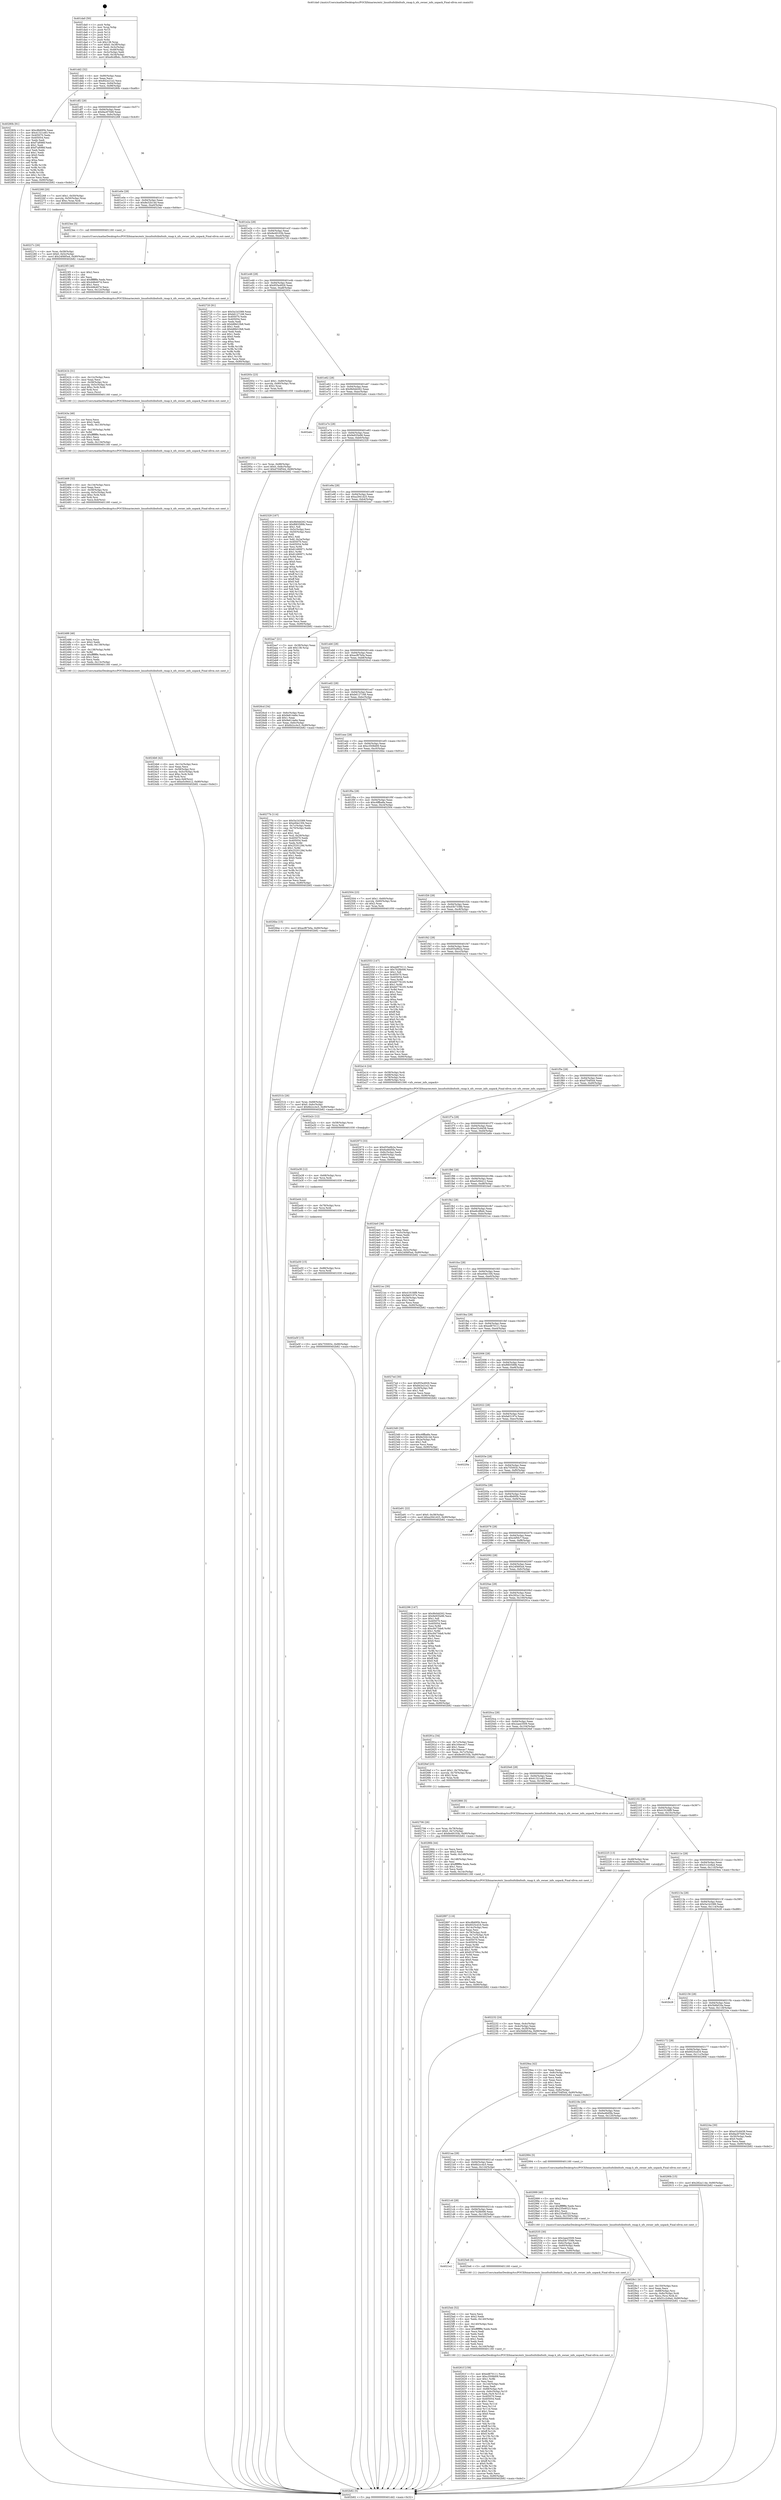 digraph "0x401da0" {
  label = "0x401da0 (/mnt/c/Users/mathe/Desktop/tcc/POCII/binaries/extr_linuxfsxfslibxfsxfs_rmap.h_xfs_owner_info_unpack_Final-ollvm.out::main(0))"
  labelloc = "t"
  node[shape=record]

  Entry [label="",width=0.3,height=0.3,shape=circle,fillcolor=black,style=filled]
  "0x401dd2" [label="{
     0x401dd2 [32]\l
     | [instrs]\l
     &nbsp;&nbsp;0x401dd2 \<+6\>: mov -0x90(%rbp),%eax\l
     &nbsp;&nbsp;0x401dd8 \<+2\>: mov %eax,%ecx\l
     &nbsp;&nbsp;0x401dda \<+6\>: sub $0x842e21e2,%ecx\l
     &nbsp;&nbsp;0x401de0 \<+6\>: mov %eax,-0x94(%rbp)\l
     &nbsp;&nbsp;0x401de6 \<+6\>: mov %ecx,-0x98(%rbp)\l
     &nbsp;&nbsp;0x401dec \<+6\>: je 000000000040280b \<main+0xa6b\>\l
  }"]
  "0x40280b" [label="{
     0x40280b [91]\l
     | [instrs]\l
     &nbsp;&nbsp;0x40280b \<+5\>: mov $0xc8b695b,%eax\l
     &nbsp;&nbsp;0x402810 \<+5\>: mov $0x41321e83,%ecx\l
     &nbsp;&nbsp;0x402815 \<+7\>: mov 0x405070,%edx\l
     &nbsp;&nbsp;0x40281c \<+7\>: mov 0x405054,%esi\l
     &nbsp;&nbsp;0x402823 \<+2\>: mov %edx,%edi\l
     &nbsp;&nbsp;0x402825 \<+6\>: sub $0xf7af086f,%edi\l
     &nbsp;&nbsp;0x40282b \<+3\>: sub $0x1,%edi\l
     &nbsp;&nbsp;0x40282e \<+6\>: add $0xf7af086f,%edi\l
     &nbsp;&nbsp;0x402834 \<+3\>: imul %edi,%edx\l
     &nbsp;&nbsp;0x402837 \<+3\>: and $0x1,%edx\l
     &nbsp;&nbsp;0x40283a \<+3\>: cmp $0x0,%edx\l
     &nbsp;&nbsp;0x40283d \<+4\>: sete %r8b\l
     &nbsp;&nbsp;0x402841 \<+3\>: cmp $0xa,%esi\l
     &nbsp;&nbsp;0x402844 \<+4\>: setl %r9b\l
     &nbsp;&nbsp;0x402848 \<+3\>: mov %r8b,%r10b\l
     &nbsp;&nbsp;0x40284b \<+3\>: and %r9b,%r10b\l
     &nbsp;&nbsp;0x40284e \<+3\>: xor %r9b,%r8b\l
     &nbsp;&nbsp;0x402851 \<+3\>: or %r8b,%r10b\l
     &nbsp;&nbsp;0x402854 \<+4\>: test $0x1,%r10b\l
     &nbsp;&nbsp;0x402858 \<+3\>: cmovne %ecx,%eax\l
     &nbsp;&nbsp;0x40285b \<+6\>: mov %eax,-0x90(%rbp)\l
     &nbsp;&nbsp;0x402861 \<+5\>: jmp 0000000000402b82 \<main+0xde2\>\l
  }"]
  "0x401df2" [label="{
     0x401df2 [28]\l
     | [instrs]\l
     &nbsp;&nbsp;0x401df2 \<+5\>: jmp 0000000000401df7 \<main+0x57\>\l
     &nbsp;&nbsp;0x401df7 \<+6\>: mov -0x94(%rbp),%eax\l
     &nbsp;&nbsp;0x401dfd \<+5\>: sub $0x8ac870d9,%eax\l
     &nbsp;&nbsp;0x401e02 \<+6\>: mov %eax,-0x9c(%rbp)\l
     &nbsp;&nbsp;0x401e08 \<+6\>: je 0000000000402268 \<main+0x4c8\>\l
  }"]
  Exit [label="",width=0.3,height=0.3,shape=circle,fillcolor=black,style=filled,peripheries=2]
  "0x402268" [label="{
     0x402268 [20]\l
     | [instrs]\l
     &nbsp;&nbsp;0x402268 \<+7\>: movl $0x1,-0x50(%rbp)\l
     &nbsp;&nbsp;0x40226f \<+4\>: movslq -0x50(%rbp),%rax\l
     &nbsp;&nbsp;0x402273 \<+4\>: imul $0xc,%rax,%rdi\l
     &nbsp;&nbsp;0x402277 \<+5\>: call 0000000000401050 \<malloc@plt\>\l
     | [calls]\l
     &nbsp;&nbsp;0x401050 \{1\} (unknown)\l
  }"]
  "0x401e0e" [label="{
     0x401e0e [28]\l
     | [instrs]\l
     &nbsp;&nbsp;0x401e0e \<+5\>: jmp 0000000000401e13 \<main+0x73\>\l
     &nbsp;&nbsp;0x401e13 \<+6\>: mov -0x94(%rbp),%eax\l
     &nbsp;&nbsp;0x401e19 \<+5\>: sub $0x8e32b14d,%eax\l
     &nbsp;&nbsp;0x401e1e \<+6\>: mov %eax,-0xa0(%rbp)\l
     &nbsp;&nbsp;0x401e24 \<+6\>: je 00000000004023ee \<main+0x64e\>\l
  }"]
  "0x402a5f" [label="{
     0x402a5f [15]\l
     | [instrs]\l
     &nbsp;&nbsp;0x402a5f \<+10\>: movl $0x755003c,-0x90(%rbp)\l
     &nbsp;&nbsp;0x402a69 \<+5\>: jmp 0000000000402b82 \<main+0xde2\>\l
  }"]
  "0x4023ee" [label="{
     0x4023ee [5]\l
     | [instrs]\l
     &nbsp;&nbsp;0x4023ee \<+5\>: call 0000000000401160 \<next_i\>\l
     | [calls]\l
     &nbsp;&nbsp;0x401160 \{1\} (/mnt/c/Users/mathe/Desktop/tcc/POCII/binaries/extr_linuxfsxfslibxfsxfs_rmap.h_xfs_owner_info_unpack_Final-ollvm.out::next_i)\l
  }"]
  "0x401e2a" [label="{
     0x401e2a [28]\l
     | [instrs]\l
     &nbsp;&nbsp;0x401e2a \<+5\>: jmp 0000000000401e2f \<main+0x8f\>\l
     &nbsp;&nbsp;0x401e2f \<+6\>: mov -0x94(%rbp),%eax\l
     &nbsp;&nbsp;0x401e35 \<+5\>: sub $0x8e49103b,%eax\l
     &nbsp;&nbsp;0x401e3a \<+6\>: mov %eax,-0xa4(%rbp)\l
     &nbsp;&nbsp;0x401e40 \<+6\>: je 0000000000402720 \<main+0x980\>\l
  }"]
  "0x402a50" [label="{
     0x402a50 [15]\l
     | [instrs]\l
     &nbsp;&nbsp;0x402a50 \<+7\>: mov -0x88(%rbp),%rcx\l
     &nbsp;&nbsp;0x402a57 \<+3\>: mov %rcx,%rdi\l
     &nbsp;&nbsp;0x402a5a \<+5\>: call 0000000000401030 \<free@plt\>\l
     | [calls]\l
     &nbsp;&nbsp;0x401030 \{1\} (unknown)\l
  }"]
  "0x402720" [label="{
     0x402720 [91]\l
     | [instrs]\l
     &nbsp;&nbsp;0x402720 \<+5\>: mov $0x5a1b3389,%eax\l
     &nbsp;&nbsp;0x402725 \<+5\>: mov $0xb6127168,%ecx\l
     &nbsp;&nbsp;0x40272a \<+7\>: mov 0x405070,%edx\l
     &nbsp;&nbsp;0x402731 \<+7\>: mov 0x405054,%esi\l
     &nbsp;&nbsp;0x402738 \<+2\>: mov %edx,%edi\l
     &nbsp;&nbsp;0x40273a \<+6\>: add $0xb88d10b8,%edi\l
     &nbsp;&nbsp;0x402740 \<+3\>: sub $0x1,%edi\l
     &nbsp;&nbsp;0x402743 \<+6\>: sub $0xb88d10b8,%edi\l
     &nbsp;&nbsp;0x402749 \<+3\>: imul %edi,%edx\l
     &nbsp;&nbsp;0x40274c \<+3\>: and $0x1,%edx\l
     &nbsp;&nbsp;0x40274f \<+3\>: cmp $0x0,%edx\l
     &nbsp;&nbsp;0x402752 \<+4\>: sete %r8b\l
     &nbsp;&nbsp;0x402756 \<+3\>: cmp $0xa,%esi\l
     &nbsp;&nbsp;0x402759 \<+4\>: setl %r9b\l
     &nbsp;&nbsp;0x40275d \<+3\>: mov %r8b,%r10b\l
     &nbsp;&nbsp;0x402760 \<+3\>: and %r9b,%r10b\l
     &nbsp;&nbsp;0x402763 \<+3\>: xor %r9b,%r8b\l
     &nbsp;&nbsp;0x402766 \<+3\>: or %r8b,%r10b\l
     &nbsp;&nbsp;0x402769 \<+4\>: test $0x1,%r10b\l
     &nbsp;&nbsp;0x40276d \<+3\>: cmovne %ecx,%eax\l
     &nbsp;&nbsp;0x402770 \<+6\>: mov %eax,-0x90(%rbp)\l
     &nbsp;&nbsp;0x402776 \<+5\>: jmp 0000000000402b82 \<main+0xde2\>\l
  }"]
  "0x401e46" [label="{
     0x401e46 [28]\l
     | [instrs]\l
     &nbsp;&nbsp;0x401e46 \<+5\>: jmp 0000000000401e4b \<main+0xab\>\l
     &nbsp;&nbsp;0x401e4b \<+6\>: mov -0x94(%rbp),%eax\l
     &nbsp;&nbsp;0x401e51 \<+5\>: sub $0x955e4926,%eax\l
     &nbsp;&nbsp;0x401e56 \<+6\>: mov %eax,-0xa8(%rbp)\l
     &nbsp;&nbsp;0x401e5c \<+6\>: je 000000000040293c \<main+0xb9c\>\l
  }"]
  "0x402a44" [label="{
     0x402a44 [12]\l
     | [instrs]\l
     &nbsp;&nbsp;0x402a44 \<+4\>: mov -0x78(%rbp),%rcx\l
     &nbsp;&nbsp;0x402a48 \<+3\>: mov %rcx,%rdi\l
     &nbsp;&nbsp;0x402a4b \<+5\>: call 0000000000401030 \<free@plt\>\l
     | [calls]\l
     &nbsp;&nbsp;0x401030 \{1\} (unknown)\l
  }"]
  "0x40293c" [label="{
     0x40293c [23]\l
     | [instrs]\l
     &nbsp;&nbsp;0x40293c \<+7\>: movl $0x1,-0x80(%rbp)\l
     &nbsp;&nbsp;0x402943 \<+4\>: movslq -0x80(%rbp),%rax\l
     &nbsp;&nbsp;0x402947 \<+4\>: shl $0x2,%rax\l
     &nbsp;&nbsp;0x40294b \<+3\>: mov %rax,%rdi\l
     &nbsp;&nbsp;0x40294e \<+5\>: call 0000000000401050 \<malloc@plt\>\l
     | [calls]\l
     &nbsp;&nbsp;0x401050 \{1\} (unknown)\l
  }"]
  "0x401e62" [label="{
     0x401e62 [28]\l
     | [instrs]\l
     &nbsp;&nbsp;0x401e62 \<+5\>: jmp 0000000000401e67 \<main+0xc7\>\l
     &nbsp;&nbsp;0x401e67 \<+6\>: mov -0x94(%rbp),%eax\l
     &nbsp;&nbsp;0x401e6d \<+5\>: sub $0x9b0dd262,%eax\l
     &nbsp;&nbsp;0x401e72 \<+6\>: mov %eax,-0xac(%rbp)\l
     &nbsp;&nbsp;0x401e78 \<+6\>: je 0000000000402abc \<main+0xd1c\>\l
  }"]
  "0x402a38" [label="{
     0x402a38 [12]\l
     | [instrs]\l
     &nbsp;&nbsp;0x402a38 \<+4\>: mov -0x68(%rbp),%rcx\l
     &nbsp;&nbsp;0x402a3c \<+3\>: mov %rcx,%rdi\l
     &nbsp;&nbsp;0x402a3f \<+5\>: call 0000000000401030 \<free@plt\>\l
     | [calls]\l
     &nbsp;&nbsp;0x401030 \{1\} (unknown)\l
  }"]
  "0x402abc" [label="{
     0x402abc\l
  }", style=dashed]
  "0x401e7e" [label="{
     0x401e7e [28]\l
     | [instrs]\l
     &nbsp;&nbsp;0x401e7e \<+5\>: jmp 0000000000401e83 \<main+0xe3\>\l
     &nbsp;&nbsp;0x401e83 \<+6\>: mov -0x94(%rbp),%eax\l
     &nbsp;&nbsp;0x401e89 \<+5\>: sub $0x9e935e96,%eax\l
     &nbsp;&nbsp;0x401e8e \<+6\>: mov %eax,-0xb0(%rbp)\l
     &nbsp;&nbsp;0x401e94 \<+6\>: je 0000000000402329 \<main+0x589\>\l
  }"]
  "0x402a2c" [label="{
     0x402a2c [12]\l
     | [instrs]\l
     &nbsp;&nbsp;0x402a2c \<+4\>: mov -0x58(%rbp),%rcx\l
     &nbsp;&nbsp;0x402a30 \<+3\>: mov %rcx,%rdi\l
     &nbsp;&nbsp;0x402a33 \<+5\>: call 0000000000401030 \<free@plt\>\l
     | [calls]\l
     &nbsp;&nbsp;0x401030 \{1\} (unknown)\l
  }"]
  "0x402329" [label="{
     0x402329 [167]\l
     | [instrs]\l
     &nbsp;&nbsp;0x402329 \<+5\>: mov $0x9b0dd262,%eax\l
     &nbsp;&nbsp;0x40232e \<+5\>: mov $0xf683589b,%ecx\l
     &nbsp;&nbsp;0x402333 \<+2\>: mov $0x1,%dl\l
     &nbsp;&nbsp;0x402335 \<+3\>: mov -0x5c(%rbp),%esi\l
     &nbsp;&nbsp;0x402338 \<+3\>: cmp -0x50(%rbp),%esi\l
     &nbsp;&nbsp;0x40233b \<+4\>: setl %dil\l
     &nbsp;&nbsp;0x40233f \<+4\>: and $0x1,%dil\l
     &nbsp;&nbsp;0x402343 \<+4\>: mov %dil,-0x2a(%rbp)\l
     &nbsp;&nbsp;0x402347 \<+7\>: mov 0x405070,%esi\l
     &nbsp;&nbsp;0x40234e \<+8\>: mov 0x405054,%r8d\l
     &nbsp;&nbsp;0x402356 \<+3\>: mov %esi,%r9d\l
     &nbsp;&nbsp;0x402359 \<+7\>: add $0x61490971,%r9d\l
     &nbsp;&nbsp;0x402360 \<+4\>: sub $0x1,%r9d\l
     &nbsp;&nbsp;0x402364 \<+7\>: sub $0x61490971,%r9d\l
     &nbsp;&nbsp;0x40236b \<+4\>: imul %r9d,%esi\l
     &nbsp;&nbsp;0x40236f \<+3\>: and $0x1,%esi\l
     &nbsp;&nbsp;0x402372 \<+3\>: cmp $0x0,%esi\l
     &nbsp;&nbsp;0x402375 \<+4\>: sete %dil\l
     &nbsp;&nbsp;0x402379 \<+4\>: cmp $0xa,%r8d\l
     &nbsp;&nbsp;0x40237d \<+4\>: setl %r10b\l
     &nbsp;&nbsp;0x402381 \<+3\>: mov %dil,%r11b\l
     &nbsp;&nbsp;0x402384 \<+4\>: xor $0xff,%r11b\l
     &nbsp;&nbsp;0x402388 \<+3\>: mov %r10b,%bl\l
     &nbsp;&nbsp;0x40238b \<+3\>: xor $0xff,%bl\l
     &nbsp;&nbsp;0x40238e \<+3\>: xor $0x0,%dl\l
     &nbsp;&nbsp;0x402391 \<+3\>: mov %r11b,%r14b\l
     &nbsp;&nbsp;0x402394 \<+4\>: and $0x0,%r14b\l
     &nbsp;&nbsp;0x402398 \<+3\>: and %dl,%dil\l
     &nbsp;&nbsp;0x40239b \<+3\>: mov %bl,%r15b\l
     &nbsp;&nbsp;0x40239e \<+4\>: and $0x0,%r15b\l
     &nbsp;&nbsp;0x4023a2 \<+3\>: and %dl,%r10b\l
     &nbsp;&nbsp;0x4023a5 \<+3\>: or %dil,%r14b\l
     &nbsp;&nbsp;0x4023a8 \<+3\>: or %r10b,%r15b\l
     &nbsp;&nbsp;0x4023ab \<+3\>: xor %r15b,%r14b\l
     &nbsp;&nbsp;0x4023ae \<+3\>: or %bl,%r11b\l
     &nbsp;&nbsp;0x4023b1 \<+4\>: xor $0xff,%r11b\l
     &nbsp;&nbsp;0x4023b5 \<+3\>: or $0x0,%dl\l
     &nbsp;&nbsp;0x4023b8 \<+3\>: and %dl,%r11b\l
     &nbsp;&nbsp;0x4023bb \<+3\>: or %r11b,%r14b\l
     &nbsp;&nbsp;0x4023be \<+4\>: test $0x1,%r14b\l
     &nbsp;&nbsp;0x4023c2 \<+3\>: cmovne %ecx,%eax\l
     &nbsp;&nbsp;0x4023c5 \<+6\>: mov %eax,-0x90(%rbp)\l
     &nbsp;&nbsp;0x4023cb \<+5\>: jmp 0000000000402b82 \<main+0xde2\>\l
  }"]
  "0x401e9a" [label="{
     0x401e9a [28]\l
     | [instrs]\l
     &nbsp;&nbsp;0x401e9a \<+5\>: jmp 0000000000401e9f \<main+0xff\>\l
     &nbsp;&nbsp;0x401e9f \<+6\>: mov -0x94(%rbp),%eax\l
     &nbsp;&nbsp;0x401ea5 \<+5\>: sub $0xa2941d25,%eax\l
     &nbsp;&nbsp;0x401eaa \<+6\>: mov %eax,-0xb4(%rbp)\l
     &nbsp;&nbsp;0x401eb0 \<+6\>: je 0000000000402aa7 \<main+0xd07\>\l
  }"]
  "0x4029c1" [label="{
     0x4029c1 [41]\l
     | [instrs]\l
     &nbsp;&nbsp;0x4029c1 \<+6\>: mov -0x150(%rbp),%ecx\l
     &nbsp;&nbsp;0x4029c7 \<+3\>: imul %eax,%ecx\l
     &nbsp;&nbsp;0x4029ca \<+7\>: mov -0x88(%rbp),%rsi\l
     &nbsp;&nbsp;0x4029d1 \<+7\>: movslq -0x8c(%rbp),%rdi\l
     &nbsp;&nbsp;0x4029d8 \<+3\>: mov %ecx,(%rsi,%rdi,4)\l
     &nbsp;&nbsp;0x4029db \<+10\>: movl $0x51c2c6a4,-0x90(%rbp)\l
     &nbsp;&nbsp;0x4029e5 \<+5\>: jmp 0000000000402b82 \<main+0xde2\>\l
  }"]
  "0x402aa7" [label="{
     0x402aa7 [21]\l
     | [instrs]\l
     &nbsp;&nbsp;0x402aa7 \<+3\>: mov -0x38(%rbp),%eax\l
     &nbsp;&nbsp;0x402aaa \<+7\>: add $0x138,%rsp\l
     &nbsp;&nbsp;0x402ab1 \<+1\>: pop %rbx\l
     &nbsp;&nbsp;0x402ab2 \<+2\>: pop %r12\l
     &nbsp;&nbsp;0x402ab4 \<+2\>: pop %r13\l
     &nbsp;&nbsp;0x402ab6 \<+2\>: pop %r14\l
     &nbsp;&nbsp;0x402ab8 \<+2\>: pop %r15\l
     &nbsp;&nbsp;0x402aba \<+1\>: pop %rbp\l
     &nbsp;&nbsp;0x402abb \<+1\>: ret\l
  }"]
  "0x401eb6" [label="{
     0x401eb6 [28]\l
     | [instrs]\l
     &nbsp;&nbsp;0x401eb6 \<+5\>: jmp 0000000000401ebb \<main+0x11b\>\l
     &nbsp;&nbsp;0x401ebb \<+6\>: mov -0x94(%rbp),%eax\l
     &nbsp;&nbsp;0x401ec1 \<+5\>: sub $0xacf87b0a,%eax\l
     &nbsp;&nbsp;0x401ec6 \<+6\>: mov %eax,-0xb8(%rbp)\l
     &nbsp;&nbsp;0x401ecc \<+6\>: je 00000000004026cd \<main+0x92d\>\l
  }"]
  "0x402999" [label="{
     0x402999 [40]\l
     | [instrs]\l
     &nbsp;&nbsp;0x402999 \<+5\>: mov $0x2,%ecx\l
     &nbsp;&nbsp;0x40299e \<+1\>: cltd\l
     &nbsp;&nbsp;0x40299f \<+2\>: idiv %ecx\l
     &nbsp;&nbsp;0x4029a1 \<+6\>: imul $0xfffffffe,%edx,%ecx\l
     &nbsp;&nbsp;0x4029a7 \<+6\>: add $0x235e8523,%ecx\l
     &nbsp;&nbsp;0x4029ad \<+3\>: add $0x1,%ecx\l
     &nbsp;&nbsp;0x4029b0 \<+6\>: sub $0x235e8523,%ecx\l
     &nbsp;&nbsp;0x4029b6 \<+6\>: mov %ecx,-0x150(%rbp)\l
     &nbsp;&nbsp;0x4029bc \<+5\>: call 0000000000401160 \<next_i\>\l
     | [calls]\l
     &nbsp;&nbsp;0x401160 \{1\} (/mnt/c/Users/mathe/Desktop/tcc/POCII/binaries/extr_linuxfsxfslibxfsxfs_rmap.h_xfs_owner_info_unpack_Final-ollvm.out::next_i)\l
  }"]
  "0x4026cd" [label="{
     0x4026cd [34]\l
     | [instrs]\l
     &nbsp;&nbsp;0x4026cd \<+3\>: mov -0x6c(%rbp),%eax\l
     &nbsp;&nbsp;0x4026d0 \<+5\>: sub $0x9e614a6e,%eax\l
     &nbsp;&nbsp;0x4026d5 \<+3\>: add $0x1,%eax\l
     &nbsp;&nbsp;0x4026d8 \<+5\>: add $0x9e614a6e,%eax\l
     &nbsp;&nbsp;0x4026dd \<+3\>: mov %eax,-0x6c(%rbp)\l
     &nbsp;&nbsp;0x4026e0 \<+10\>: movl $0x6b2cc4c5,-0x90(%rbp)\l
     &nbsp;&nbsp;0x4026ea \<+5\>: jmp 0000000000402b82 \<main+0xde2\>\l
  }"]
  "0x401ed2" [label="{
     0x401ed2 [28]\l
     | [instrs]\l
     &nbsp;&nbsp;0x401ed2 \<+5\>: jmp 0000000000401ed7 \<main+0x137\>\l
     &nbsp;&nbsp;0x401ed7 \<+6\>: mov -0x94(%rbp),%eax\l
     &nbsp;&nbsp;0x401edd \<+5\>: sub $0xb6127168,%eax\l
     &nbsp;&nbsp;0x401ee2 \<+6\>: mov %eax,-0xbc(%rbp)\l
     &nbsp;&nbsp;0x401ee8 \<+6\>: je 000000000040277b \<main+0x9db\>\l
  }"]
  "0x402953" [label="{
     0x402953 [32]\l
     | [instrs]\l
     &nbsp;&nbsp;0x402953 \<+7\>: mov %rax,-0x88(%rbp)\l
     &nbsp;&nbsp;0x40295a \<+10\>: movl $0x0,-0x8c(%rbp)\l
     &nbsp;&nbsp;0x402964 \<+10\>: movl $0xd704f544,-0x90(%rbp)\l
     &nbsp;&nbsp;0x40296e \<+5\>: jmp 0000000000402b82 \<main+0xde2\>\l
  }"]
  "0x40277b" [label="{
     0x40277b [114]\l
     | [instrs]\l
     &nbsp;&nbsp;0x40277b \<+5\>: mov $0x5a1b3389,%eax\l
     &nbsp;&nbsp;0x402780 \<+5\>: mov $0xe94e15f4,%ecx\l
     &nbsp;&nbsp;0x402785 \<+3\>: mov -0x7c(%rbp),%edx\l
     &nbsp;&nbsp;0x402788 \<+3\>: cmp -0x70(%rbp),%edx\l
     &nbsp;&nbsp;0x40278b \<+4\>: setl %sil\l
     &nbsp;&nbsp;0x40278f \<+4\>: and $0x1,%sil\l
     &nbsp;&nbsp;0x402793 \<+4\>: mov %sil,-0x29(%rbp)\l
     &nbsp;&nbsp;0x402797 \<+7\>: mov 0x405070,%edx\l
     &nbsp;&nbsp;0x40279e \<+7\>: mov 0x405054,%edi\l
     &nbsp;&nbsp;0x4027a5 \<+3\>: mov %edx,%r8d\l
     &nbsp;&nbsp;0x4027a8 \<+7\>: sub $0x2520129d,%r8d\l
     &nbsp;&nbsp;0x4027af \<+4\>: sub $0x1,%r8d\l
     &nbsp;&nbsp;0x4027b3 \<+7\>: add $0x2520129d,%r8d\l
     &nbsp;&nbsp;0x4027ba \<+4\>: imul %r8d,%edx\l
     &nbsp;&nbsp;0x4027be \<+3\>: and $0x1,%edx\l
     &nbsp;&nbsp;0x4027c1 \<+3\>: cmp $0x0,%edx\l
     &nbsp;&nbsp;0x4027c4 \<+4\>: sete %sil\l
     &nbsp;&nbsp;0x4027c8 \<+3\>: cmp $0xa,%edi\l
     &nbsp;&nbsp;0x4027cb \<+4\>: setl %r9b\l
     &nbsp;&nbsp;0x4027cf \<+3\>: mov %sil,%r10b\l
     &nbsp;&nbsp;0x4027d2 \<+3\>: and %r9b,%r10b\l
     &nbsp;&nbsp;0x4027d5 \<+3\>: xor %r9b,%sil\l
     &nbsp;&nbsp;0x4027d8 \<+3\>: or %sil,%r10b\l
     &nbsp;&nbsp;0x4027db \<+4\>: test $0x1,%r10b\l
     &nbsp;&nbsp;0x4027df \<+3\>: cmovne %ecx,%eax\l
     &nbsp;&nbsp;0x4027e2 \<+6\>: mov %eax,-0x90(%rbp)\l
     &nbsp;&nbsp;0x4027e8 \<+5\>: jmp 0000000000402b82 \<main+0xde2\>\l
  }"]
  "0x401eee" [label="{
     0x401eee [28]\l
     | [instrs]\l
     &nbsp;&nbsp;0x401eee \<+5\>: jmp 0000000000401ef3 \<main+0x153\>\l
     &nbsp;&nbsp;0x401ef3 \<+6\>: mov -0x94(%rbp),%eax\l
     &nbsp;&nbsp;0x401ef9 \<+5\>: sub $0xc3508d09,%eax\l
     &nbsp;&nbsp;0x401efe \<+6\>: mov %eax,-0xc0(%rbp)\l
     &nbsp;&nbsp;0x401f04 \<+6\>: je 00000000004026be \<main+0x91e\>\l
  }"]
  "0x402897" [label="{
     0x402897 [116]\l
     | [instrs]\l
     &nbsp;&nbsp;0x402897 \<+5\>: mov $0xc8b695b,%ecx\l
     &nbsp;&nbsp;0x40289c \<+5\>: mov $0x6025cd16,%edx\l
     &nbsp;&nbsp;0x4028a1 \<+6\>: mov -0x14c(%rbp),%esi\l
     &nbsp;&nbsp;0x4028a7 \<+3\>: imul %eax,%esi\l
     &nbsp;&nbsp;0x4028aa \<+4\>: mov -0x78(%rbp),%rdi\l
     &nbsp;&nbsp;0x4028ae \<+4\>: movslq -0x7c(%rbp),%r8\l
     &nbsp;&nbsp;0x4028b2 \<+4\>: mov %esi,(%rdi,%r8,4)\l
     &nbsp;&nbsp;0x4028b6 \<+7\>: mov 0x405070,%eax\l
     &nbsp;&nbsp;0x4028bd \<+7\>: mov 0x405054,%esi\l
     &nbsp;&nbsp;0x4028c4 \<+3\>: mov %eax,%r9d\l
     &nbsp;&nbsp;0x4028c7 \<+7\>: sub $0x819709cc,%r9d\l
     &nbsp;&nbsp;0x4028ce \<+4\>: sub $0x1,%r9d\l
     &nbsp;&nbsp;0x4028d2 \<+7\>: add $0x819709cc,%r9d\l
     &nbsp;&nbsp;0x4028d9 \<+4\>: imul %r9d,%eax\l
     &nbsp;&nbsp;0x4028dd \<+3\>: and $0x1,%eax\l
     &nbsp;&nbsp;0x4028e0 \<+3\>: cmp $0x0,%eax\l
     &nbsp;&nbsp;0x4028e3 \<+4\>: sete %r10b\l
     &nbsp;&nbsp;0x4028e7 \<+3\>: cmp $0xa,%esi\l
     &nbsp;&nbsp;0x4028ea \<+4\>: setl %r11b\l
     &nbsp;&nbsp;0x4028ee \<+3\>: mov %r10b,%bl\l
     &nbsp;&nbsp;0x4028f1 \<+3\>: and %r11b,%bl\l
     &nbsp;&nbsp;0x4028f4 \<+3\>: xor %r11b,%r10b\l
     &nbsp;&nbsp;0x4028f7 \<+3\>: or %r10b,%bl\l
     &nbsp;&nbsp;0x4028fa \<+3\>: test $0x1,%bl\l
     &nbsp;&nbsp;0x4028fd \<+3\>: cmovne %edx,%ecx\l
     &nbsp;&nbsp;0x402900 \<+6\>: mov %ecx,-0x90(%rbp)\l
     &nbsp;&nbsp;0x402906 \<+5\>: jmp 0000000000402b82 \<main+0xde2\>\l
  }"]
  "0x4026be" [label="{
     0x4026be [15]\l
     | [instrs]\l
     &nbsp;&nbsp;0x4026be \<+10\>: movl $0xacf87b0a,-0x90(%rbp)\l
     &nbsp;&nbsp;0x4026c8 \<+5\>: jmp 0000000000402b82 \<main+0xde2\>\l
  }"]
  "0x401f0a" [label="{
     0x401f0a [28]\l
     | [instrs]\l
     &nbsp;&nbsp;0x401f0a \<+5\>: jmp 0000000000401f0f \<main+0x16f\>\l
     &nbsp;&nbsp;0x401f0f \<+6\>: mov -0x94(%rbp),%eax\l
     &nbsp;&nbsp;0x401f15 \<+5\>: sub $0xc6ffba8a,%eax\l
     &nbsp;&nbsp;0x401f1a \<+6\>: mov %eax,-0xc4(%rbp)\l
     &nbsp;&nbsp;0x401f20 \<+6\>: je 0000000000402504 \<main+0x764\>\l
  }"]
  "0x40286b" [label="{
     0x40286b [44]\l
     | [instrs]\l
     &nbsp;&nbsp;0x40286b \<+2\>: xor %ecx,%ecx\l
     &nbsp;&nbsp;0x40286d \<+5\>: mov $0x2,%edx\l
     &nbsp;&nbsp;0x402872 \<+6\>: mov %edx,-0x148(%rbp)\l
     &nbsp;&nbsp;0x402878 \<+1\>: cltd\l
     &nbsp;&nbsp;0x402879 \<+6\>: mov -0x148(%rbp),%esi\l
     &nbsp;&nbsp;0x40287f \<+2\>: idiv %esi\l
     &nbsp;&nbsp;0x402881 \<+6\>: imul $0xfffffffe,%edx,%edx\l
     &nbsp;&nbsp;0x402887 \<+3\>: sub $0x1,%ecx\l
     &nbsp;&nbsp;0x40288a \<+2\>: sub %ecx,%edx\l
     &nbsp;&nbsp;0x40288c \<+6\>: mov %edx,-0x14c(%rbp)\l
     &nbsp;&nbsp;0x402892 \<+5\>: call 0000000000401160 \<next_i\>\l
     | [calls]\l
     &nbsp;&nbsp;0x401160 \{1\} (/mnt/c/Users/mathe/Desktop/tcc/POCII/binaries/extr_linuxfsxfslibxfsxfs_rmap.h_xfs_owner_info_unpack_Final-ollvm.out::next_i)\l
  }"]
  "0x402504" [label="{
     0x402504 [23]\l
     | [instrs]\l
     &nbsp;&nbsp;0x402504 \<+7\>: movl $0x1,-0x60(%rbp)\l
     &nbsp;&nbsp;0x40250b \<+4\>: movslq -0x60(%rbp),%rax\l
     &nbsp;&nbsp;0x40250f \<+4\>: shl $0x2,%rax\l
     &nbsp;&nbsp;0x402513 \<+3\>: mov %rax,%rdi\l
     &nbsp;&nbsp;0x402516 \<+5\>: call 0000000000401050 \<malloc@plt\>\l
     | [calls]\l
     &nbsp;&nbsp;0x401050 \{1\} (unknown)\l
  }"]
  "0x401f26" [label="{
     0x401f26 [28]\l
     | [instrs]\l
     &nbsp;&nbsp;0x401f26 \<+5\>: jmp 0000000000401f2b \<main+0x18b\>\l
     &nbsp;&nbsp;0x401f2b \<+6\>: mov -0x94(%rbp),%eax\l
     &nbsp;&nbsp;0x401f31 \<+5\>: sub $0xd3b7338b,%eax\l
     &nbsp;&nbsp;0x401f36 \<+6\>: mov %eax,-0xc8(%rbp)\l
     &nbsp;&nbsp;0x401f3c \<+6\>: je 0000000000402553 \<main+0x7b3\>\l
  }"]
  "0x402706" [label="{
     0x402706 [26]\l
     | [instrs]\l
     &nbsp;&nbsp;0x402706 \<+4\>: mov %rax,-0x78(%rbp)\l
     &nbsp;&nbsp;0x40270a \<+7\>: movl $0x0,-0x7c(%rbp)\l
     &nbsp;&nbsp;0x402711 \<+10\>: movl $0x8e49103b,-0x90(%rbp)\l
     &nbsp;&nbsp;0x40271b \<+5\>: jmp 0000000000402b82 \<main+0xde2\>\l
  }"]
  "0x402553" [label="{
     0x402553 [147]\l
     | [instrs]\l
     &nbsp;&nbsp;0x402553 \<+5\>: mov $0xed870111,%eax\l
     &nbsp;&nbsp;0x402558 \<+5\>: mov $0x7b2fb006,%ecx\l
     &nbsp;&nbsp;0x40255d \<+2\>: mov $0x1,%dl\l
     &nbsp;&nbsp;0x40255f \<+7\>: mov 0x405070,%esi\l
     &nbsp;&nbsp;0x402566 \<+7\>: mov 0x405054,%edi\l
     &nbsp;&nbsp;0x40256d \<+3\>: mov %esi,%r8d\l
     &nbsp;&nbsp;0x402570 \<+7\>: sub $0xb6776105,%r8d\l
     &nbsp;&nbsp;0x402577 \<+4\>: sub $0x1,%r8d\l
     &nbsp;&nbsp;0x40257b \<+7\>: add $0xb6776105,%r8d\l
     &nbsp;&nbsp;0x402582 \<+4\>: imul %r8d,%esi\l
     &nbsp;&nbsp;0x402586 \<+3\>: and $0x1,%esi\l
     &nbsp;&nbsp;0x402589 \<+3\>: cmp $0x0,%esi\l
     &nbsp;&nbsp;0x40258c \<+4\>: sete %r9b\l
     &nbsp;&nbsp;0x402590 \<+3\>: cmp $0xa,%edi\l
     &nbsp;&nbsp;0x402593 \<+4\>: setl %r10b\l
     &nbsp;&nbsp;0x402597 \<+3\>: mov %r9b,%r11b\l
     &nbsp;&nbsp;0x40259a \<+4\>: xor $0xff,%r11b\l
     &nbsp;&nbsp;0x40259e \<+3\>: mov %r10b,%bl\l
     &nbsp;&nbsp;0x4025a1 \<+3\>: xor $0xff,%bl\l
     &nbsp;&nbsp;0x4025a4 \<+3\>: xor $0x0,%dl\l
     &nbsp;&nbsp;0x4025a7 \<+3\>: mov %r11b,%r14b\l
     &nbsp;&nbsp;0x4025aa \<+4\>: and $0x0,%r14b\l
     &nbsp;&nbsp;0x4025ae \<+3\>: and %dl,%r9b\l
     &nbsp;&nbsp;0x4025b1 \<+3\>: mov %bl,%r15b\l
     &nbsp;&nbsp;0x4025b4 \<+4\>: and $0x0,%r15b\l
     &nbsp;&nbsp;0x4025b8 \<+3\>: and %dl,%r10b\l
     &nbsp;&nbsp;0x4025bb \<+3\>: or %r9b,%r14b\l
     &nbsp;&nbsp;0x4025be \<+3\>: or %r10b,%r15b\l
     &nbsp;&nbsp;0x4025c1 \<+3\>: xor %r15b,%r14b\l
     &nbsp;&nbsp;0x4025c4 \<+3\>: or %bl,%r11b\l
     &nbsp;&nbsp;0x4025c7 \<+4\>: xor $0xff,%r11b\l
     &nbsp;&nbsp;0x4025cb \<+3\>: or $0x0,%dl\l
     &nbsp;&nbsp;0x4025ce \<+3\>: and %dl,%r11b\l
     &nbsp;&nbsp;0x4025d1 \<+3\>: or %r11b,%r14b\l
     &nbsp;&nbsp;0x4025d4 \<+4\>: test $0x1,%r14b\l
     &nbsp;&nbsp;0x4025d8 \<+3\>: cmovne %ecx,%eax\l
     &nbsp;&nbsp;0x4025db \<+6\>: mov %eax,-0x90(%rbp)\l
     &nbsp;&nbsp;0x4025e1 \<+5\>: jmp 0000000000402b82 \<main+0xde2\>\l
  }"]
  "0x401f42" [label="{
     0x401f42 [28]\l
     | [instrs]\l
     &nbsp;&nbsp;0x401f42 \<+5\>: jmp 0000000000401f47 \<main+0x1a7\>\l
     &nbsp;&nbsp;0x401f47 \<+6\>: mov -0x94(%rbp),%eax\l
     &nbsp;&nbsp;0x401f4d \<+5\>: sub $0xd55a9b2a,%eax\l
     &nbsp;&nbsp;0x401f52 \<+6\>: mov %eax,-0xcc(%rbp)\l
     &nbsp;&nbsp;0x401f58 \<+6\>: je 0000000000402a14 \<main+0xc74\>\l
  }"]
  "0x40261f" [label="{
     0x40261f [159]\l
     | [instrs]\l
     &nbsp;&nbsp;0x40261f \<+5\>: mov $0xed870111,%ecx\l
     &nbsp;&nbsp;0x402624 \<+5\>: mov $0xc3508d09,%edx\l
     &nbsp;&nbsp;0x402629 \<+3\>: mov $0x1,%r8b\l
     &nbsp;&nbsp;0x40262c \<+2\>: xor %esi,%esi\l
     &nbsp;&nbsp;0x40262e \<+6\>: mov -0x144(%rbp),%edi\l
     &nbsp;&nbsp;0x402634 \<+3\>: imul %eax,%edi\l
     &nbsp;&nbsp;0x402637 \<+4\>: mov -0x68(%rbp),%r9\l
     &nbsp;&nbsp;0x40263b \<+4\>: movslq -0x6c(%rbp),%r10\l
     &nbsp;&nbsp;0x40263f \<+4\>: mov %edi,(%r9,%r10,4)\l
     &nbsp;&nbsp;0x402643 \<+7\>: mov 0x405070,%eax\l
     &nbsp;&nbsp;0x40264a \<+7\>: mov 0x405054,%edi\l
     &nbsp;&nbsp;0x402651 \<+3\>: sub $0x1,%esi\l
     &nbsp;&nbsp;0x402654 \<+3\>: mov %eax,%r11d\l
     &nbsp;&nbsp;0x402657 \<+3\>: add %esi,%r11d\l
     &nbsp;&nbsp;0x40265a \<+4\>: imul %r11d,%eax\l
     &nbsp;&nbsp;0x40265e \<+3\>: and $0x1,%eax\l
     &nbsp;&nbsp;0x402661 \<+3\>: cmp $0x0,%eax\l
     &nbsp;&nbsp;0x402664 \<+3\>: sete %bl\l
     &nbsp;&nbsp;0x402667 \<+3\>: cmp $0xa,%edi\l
     &nbsp;&nbsp;0x40266a \<+4\>: setl %r14b\l
     &nbsp;&nbsp;0x40266e \<+3\>: mov %bl,%r15b\l
     &nbsp;&nbsp;0x402671 \<+4\>: xor $0xff,%r15b\l
     &nbsp;&nbsp;0x402675 \<+3\>: mov %r14b,%r12b\l
     &nbsp;&nbsp;0x402678 \<+4\>: xor $0xff,%r12b\l
     &nbsp;&nbsp;0x40267c \<+4\>: xor $0x0,%r8b\l
     &nbsp;&nbsp;0x402680 \<+3\>: mov %r15b,%r13b\l
     &nbsp;&nbsp;0x402683 \<+4\>: and $0x0,%r13b\l
     &nbsp;&nbsp;0x402687 \<+3\>: and %r8b,%bl\l
     &nbsp;&nbsp;0x40268a \<+3\>: mov %r12b,%al\l
     &nbsp;&nbsp;0x40268d \<+2\>: and $0x0,%al\l
     &nbsp;&nbsp;0x40268f \<+3\>: and %r8b,%r14b\l
     &nbsp;&nbsp;0x402692 \<+3\>: or %bl,%r13b\l
     &nbsp;&nbsp;0x402695 \<+3\>: or %r14b,%al\l
     &nbsp;&nbsp;0x402698 \<+3\>: xor %al,%r13b\l
     &nbsp;&nbsp;0x40269b \<+3\>: or %r12b,%r15b\l
     &nbsp;&nbsp;0x40269e \<+4\>: xor $0xff,%r15b\l
     &nbsp;&nbsp;0x4026a2 \<+4\>: or $0x0,%r8b\l
     &nbsp;&nbsp;0x4026a6 \<+3\>: and %r8b,%r15b\l
     &nbsp;&nbsp;0x4026a9 \<+3\>: or %r15b,%r13b\l
     &nbsp;&nbsp;0x4026ac \<+4\>: test $0x1,%r13b\l
     &nbsp;&nbsp;0x4026b0 \<+3\>: cmovne %edx,%ecx\l
     &nbsp;&nbsp;0x4026b3 \<+6\>: mov %ecx,-0x90(%rbp)\l
     &nbsp;&nbsp;0x4026b9 \<+5\>: jmp 0000000000402b82 \<main+0xde2\>\l
  }"]
  "0x402a14" [label="{
     0x402a14 [24]\l
     | [instrs]\l
     &nbsp;&nbsp;0x402a14 \<+4\>: mov -0x58(%rbp),%rdi\l
     &nbsp;&nbsp;0x402a18 \<+4\>: mov -0x68(%rbp),%rsi\l
     &nbsp;&nbsp;0x402a1c \<+4\>: mov -0x78(%rbp),%rdx\l
     &nbsp;&nbsp;0x402a20 \<+7\>: mov -0x88(%rbp),%rcx\l
     &nbsp;&nbsp;0x402a27 \<+5\>: call 0000000000401590 \<xfs_owner_info_unpack\>\l
     | [calls]\l
     &nbsp;&nbsp;0x401590 \{1\} (/mnt/c/Users/mathe/Desktop/tcc/POCII/binaries/extr_linuxfsxfslibxfsxfs_rmap.h_xfs_owner_info_unpack_Final-ollvm.out::xfs_owner_info_unpack)\l
  }"]
  "0x401f5e" [label="{
     0x401f5e [28]\l
     | [instrs]\l
     &nbsp;&nbsp;0x401f5e \<+5\>: jmp 0000000000401f63 \<main+0x1c3\>\l
     &nbsp;&nbsp;0x401f63 \<+6\>: mov -0x94(%rbp),%eax\l
     &nbsp;&nbsp;0x401f69 \<+5\>: sub $0xd704f544,%eax\l
     &nbsp;&nbsp;0x401f6e \<+6\>: mov %eax,-0xd0(%rbp)\l
     &nbsp;&nbsp;0x401f74 \<+6\>: je 0000000000402973 \<main+0xbd3\>\l
  }"]
  "0x4025eb" [label="{
     0x4025eb [52]\l
     | [instrs]\l
     &nbsp;&nbsp;0x4025eb \<+2\>: xor %ecx,%ecx\l
     &nbsp;&nbsp;0x4025ed \<+5\>: mov $0x2,%edx\l
     &nbsp;&nbsp;0x4025f2 \<+6\>: mov %edx,-0x140(%rbp)\l
     &nbsp;&nbsp;0x4025f8 \<+1\>: cltd\l
     &nbsp;&nbsp;0x4025f9 \<+6\>: mov -0x140(%rbp),%esi\l
     &nbsp;&nbsp;0x4025ff \<+2\>: idiv %esi\l
     &nbsp;&nbsp;0x402601 \<+6\>: imul $0xfffffffe,%edx,%edx\l
     &nbsp;&nbsp;0x402607 \<+2\>: mov %ecx,%edi\l
     &nbsp;&nbsp;0x402609 \<+2\>: sub %edx,%edi\l
     &nbsp;&nbsp;0x40260b \<+2\>: mov %ecx,%edx\l
     &nbsp;&nbsp;0x40260d \<+3\>: sub $0x1,%edx\l
     &nbsp;&nbsp;0x402610 \<+2\>: add %edx,%edi\l
     &nbsp;&nbsp;0x402612 \<+2\>: sub %edi,%ecx\l
     &nbsp;&nbsp;0x402614 \<+6\>: mov %ecx,-0x144(%rbp)\l
     &nbsp;&nbsp;0x40261a \<+5\>: call 0000000000401160 \<next_i\>\l
     | [calls]\l
     &nbsp;&nbsp;0x401160 \{1\} (/mnt/c/Users/mathe/Desktop/tcc/POCII/binaries/extr_linuxfsxfslibxfsxfs_rmap.h_xfs_owner_info_unpack_Final-ollvm.out::next_i)\l
  }"]
  "0x402973" [label="{
     0x402973 [33]\l
     | [instrs]\l
     &nbsp;&nbsp;0x402973 \<+5\>: mov $0xd55a9b2a,%eax\l
     &nbsp;&nbsp;0x402978 \<+5\>: mov $0x6a46d5fa,%ecx\l
     &nbsp;&nbsp;0x40297d \<+6\>: mov -0x8c(%rbp),%edx\l
     &nbsp;&nbsp;0x402983 \<+3\>: cmp -0x80(%rbp),%edx\l
     &nbsp;&nbsp;0x402986 \<+3\>: cmovl %ecx,%eax\l
     &nbsp;&nbsp;0x402989 \<+6\>: mov %eax,-0x90(%rbp)\l
     &nbsp;&nbsp;0x40298f \<+5\>: jmp 0000000000402b82 \<main+0xde2\>\l
  }"]
  "0x401f7a" [label="{
     0x401f7a [28]\l
     | [instrs]\l
     &nbsp;&nbsp;0x401f7a \<+5\>: jmp 0000000000401f7f \<main+0x1df\>\l
     &nbsp;&nbsp;0x401f7f \<+6\>: mov -0x94(%rbp),%eax\l
     &nbsp;&nbsp;0x401f85 \<+5\>: sub $0xe32c6d38,%eax\l
     &nbsp;&nbsp;0x401f8a \<+6\>: mov %eax,-0xd4(%rbp)\l
     &nbsp;&nbsp;0x401f90 \<+6\>: je 0000000000402a6e \<main+0xcce\>\l
  }"]
  "0x4021e2" [label="{
     0x4021e2\l
  }", style=dashed]
  "0x402a6e" [label="{
     0x402a6e\l
  }", style=dashed]
  "0x401f96" [label="{
     0x401f96 [28]\l
     | [instrs]\l
     &nbsp;&nbsp;0x401f96 \<+5\>: jmp 0000000000401f9b \<main+0x1fb\>\l
     &nbsp;&nbsp;0x401f9b \<+6\>: mov -0x94(%rbp),%eax\l
     &nbsp;&nbsp;0x401fa1 \<+5\>: sub $0xe5c94412,%eax\l
     &nbsp;&nbsp;0x401fa6 \<+6\>: mov %eax,-0xd8(%rbp)\l
     &nbsp;&nbsp;0x401fac \<+6\>: je 00000000004024e0 \<main+0x740\>\l
  }"]
  "0x4025e6" [label="{
     0x4025e6 [5]\l
     | [instrs]\l
     &nbsp;&nbsp;0x4025e6 \<+5\>: call 0000000000401160 \<next_i\>\l
     | [calls]\l
     &nbsp;&nbsp;0x401160 \{1\} (/mnt/c/Users/mathe/Desktop/tcc/POCII/binaries/extr_linuxfsxfslibxfsxfs_rmap.h_xfs_owner_info_unpack_Final-ollvm.out::next_i)\l
  }"]
  "0x4024e0" [label="{
     0x4024e0 [36]\l
     | [instrs]\l
     &nbsp;&nbsp;0x4024e0 \<+2\>: xor %eax,%eax\l
     &nbsp;&nbsp;0x4024e2 \<+3\>: mov -0x5c(%rbp),%ecx\l
     &nbsp;&nbsp;0x4024e5 \<+2\>: mov %eax,%edx\l
     &nbsp;&nbsp;0x4024e7 \<+2\>: sub %ecx,%edx\l
     &nbsp;&nbsp;0x4024e9 \<+2\>: mov %eax,%ecx\l
     &nbsp;&nbsp;0x4024eb \<+3\>: sub $0x1,%ecx\l
     &nbsp;&nbsp;0x4024ee \<+2\>: add %ecx,%edx\l
     &nbsp;&nbsp;0x4024f0 \<+2\>: sub %edx,%eax\l
     &nbsp;&nbsp;0x4024f2 \<+3\>: mov %eax,-0x5c(%rbp)\l
     &nbsp;&nbsp;0x4024f5 \<+10\>: movl $0x24f485a4,-0x90(%rbp)\l
     &nbsp;&nbsp;0x4024ff \<+5\>: jmp 0000000000402b82 \<main+0xde2\>\l
  }"]
  "0x401fb2" [label="{
     0x401fb2 [28]\l
     | [instrs]\l
     &nbsp;&nbsp;0x401fb2 \<+5\>: jmp 0000000000401fb7 \<main+0x217\>\l
     &nbsp;&nbsp;0x401fb7 \<+6\>: mov -0x94(%rbp),%eax\l
     &nbsp;&nbsp;0x401fbd \<+5\>: sub $0xe8cdfbdc,%eax\l
     &nbsp;&nbsp;0x401fc2 \<+6\>: mov %eax,-0xdc(%rbp)\l
     &nbsp;&nbsp;0x401fc8 \<+6\>: je 00000000004021ec \<main+0x44c\>\l
  }"]
  "0x4021c6" [label="{
     0x4021c6 [28]\l
     | [instrs]\l
     &nbsp;&nbsp;0x4021c6 \<+5\>: jmp 00000000004021cb \<main+0x42b\>\l
     &nbsp;&nbsp;0x4021cb \<+6\>: mov -0x94(%rbp),%eax\l
     &nbsp;&nbsp;0x4021d1 \<+5\>: sub $0x7b2fb006,%eax\l
     &nbsp;&nbsp;0x4021d6 \<+6\>: mov %eax,-0x128(%rbp)\l
     &nbsp;&nbsp;0x4021dc \<+6\>: je 00000000004025e6 \<main+0x846\>\l
  }"]
  "0x4021ec" [label="{
     0x4021ec [30]\l
     | [instrs]\l
     &nbsp;&nbsp;0x4021ec \<+5\>: mov $0x4191fdf8,%eax\l
     &nbsp;&nbsp;0x4021f1 \<+5\>: mov $0xfa63197e,%ecx\l
     &nbsp;&nbsp;0x4021f6 \<+3\>: mov -0x34(%rbp),%edx\l
     &nbsp;&nbsp;0x4021f9 \<+3\>: cmp $0x2,%edx\l
     &nbsp;&nbsp;0x4021fc \<+3\>: cmovne %ecx,%eax\l
     &nbsp;&nbsp;0x4021ff \<+6\>: mov %eax,-0x90(%rbp)\l
     &nbsp;&nbsp;0x402205 \<+5\>: jmp 0000000000402b82 \<main+0xde2\>\l
  }"]
  "0x401fce" [label="{
     0x401fce [28]\l
     | [instrs]\l
     &nbsp;&nbsp;0x401fce \<+5\>: jmp 0000000000401fd3 \<main+0x233\>\l
     &nbsp;&nbsp;0x401fd3 \<+6\>: mov -0x94(%rbp),%eax\l
     &nbsp;&nbsp;0x401fd9 \<+5\>: sub $0xe94e15f4,%eax\l
     &nbsp;&nbsp;0x401fde \<+6\>: mov %eax,-0xe0(%rbp)\l
     &nbsp;&nbsp;0x401fe4 \<+6\>: je 00000000004027ed \<main+0xa4d\>\l
  }"]
  "0x402b82" [label="{
     0x402b82 [5]\l
     | [instrs]\l
     &nbsp;&nbsp;0x402b82 \<+5\>: jmp 0000000000401dd2 \<main+0x32\>\l
  }"]
  "0x401da0" [label="{
     0x401da0 [50]\l
     | [instrs]\l
     &nbsp;&nbsp;0x401da0 \<+1\>: push %rbp\l
     &nbsp;&nbsp;0x401da1 \<+3\>: mov %rsp,%rbp\l
     &nbsp;&nbsp;0x401da4 \<+2\>: push %r15\l
     &nbsp;&nbsp;0x401da6 \<+2\>: push %r14\l
     &nbsp;&nbsp;0x401da8 \<+2\>: push %r13\l
     &nbsp;&nbsp;0x401daa \<+2\>: push %r12\l
     &nbsp;&nbsp;0x401dac \<+1\>: push %rbx\l
     &nbsp;&nbsp;0x401dad \<+7\>: sub $0x138,%rsp\l
     &nbsp;&nbsp;0x401db4 \<+7\>: movl $0x0,-0x38(%rbp)\l
     &nbsp;&nbsp;0x401dbb \<+3\>: mov %edi,-0x3c(%rbp)\l
     &nbsp;&nbsp;0x401dbe \<+4\>: mov %rsi,-0x48(%rbp)\l
     &nbsp;&nbsp;0x401dc2 \<+3\>: mov -0x3c(%rbp),%edi\l
     &nbsp;&nbsp;0x401dc5 \<+3\>: mov %edi,-0x34(%rbp)\l
     &nbsp;&nbsp;0x401dc8 \<+10\>: movl $0xe8cdfbdc,-0x90(%rbp)\l
  }"]
  "0x402535" [label="{
     0x402535 [30]\l
     | [instrs]\l
     &nbsp;&nbsp;0x402535 \<+5\>: mov $0x2aee3509,%eax\l
     &nbsp;&nbsp;0x40253a \<+5\>: mov $0xd3b7338b,%ecx\l
     &nbsp;&nbsp;0x40253f \<+3\>: mov -0x6c(%rbp),%edx\l
     &nbsp;&nbsp;0x402542 \<+3\>: cmp -0x60(%rbp),%edx\l
     &nbsp;&nbsp;0x402545 \<+3\>: cmovl %ecx,%eax\l
     &nbsp;&nbsp;0x402548 \<+6\>: mov %eax,-0x90(%rbp)\l
     &nbsp;&nbsp;0x40254e \<+5\>: jmp 0000000000402b82 \<main+0xde2\>\l
  }"]
  "0x4027ed" [label="{
     0x4027ed [30]\l
     | [instrs]\l
     &nbsp;&nbsp;0x4027ed \<+5\>: mov $0x955e4926,%eax\l
     &nbsp;&nbsp;0x4027f2 \<+5\>: mov $0x842e21e2,%ecx\l
     &nbsp;&nbsp;0x4027f7 \<+3\>: mov -0x29(%rbp),%dl\l
     &nbsp;&nbsp;0x4027fa \<+3\>: test $0x1,%dl\l
     &nbsp;&nbsp;0x4027fd \<+3\>: cmovne %ecx,%eax\l
     &nbsp;&nbsp;0x402800 \<+6\>: mov %eax,-0x90(%rbp)\l
     &nbsp;&nbsp;0x402806 \<+5\>: jmp 0000000000402b82 \<main+0xde2\>\l
  }"]
  "0x401fea" [label="{
     0x401fea [28]\l
     | [instrs]\l
     &nbsp;&nbsp;0x401fea \<+5\>: jmp 0000000000401fef \<main+0x24f\>\l
     &nbsp;&nbsp;0x401fef \<+6\>: mov -0x94(%rbp),%eax\l
     &nbsp;&nbsp;0x401ff5 \<+5\>: sub $0xed870111,%eax\l
     &nbsp;&nbsp;0x401ffa \<+6\>: mov %eax,-0xe4(%rbp)\l
     &nbsp;&nbsp;0x402000 \<+6\>: je 0000000000402acb \<main+0xd2b\>\l
  }"]
  "0x4021aa" [label="{
     0x4021aa [28]\l
     | [instrs]\l
     &nbsp;&nbsp;0x4021aa \<+5\>: jmp 00000000004021af \<main+0x40f\>\l
     &nbsp;&nbsp;0x4021af \<+6\>: mov -0x94(%rbp),%eax\l
     &nbsp;&nbsp;0x4021b5 \<+5\>: sub $0x6b2cc4c5,%eax\l
     &nbsp;&nbsp;0x4021ba \<+6\>: mov %eax,-0x124(%rbp)\l
     &nbsp;&nbsp;0x4021c0 \<+6\>: je 0000000000402535 \<main+0x795\>\l
  }"]
  "0x402acb" [label="{
     0x402acb\l
  }", style=dashed]
  "0x402006" [label="{
     0x402006 [28]\l
     | [instrs]\l
     &nbsp;&nbsp;0x402006 \<+5\>: jmp 000000000040200b \<main+0x26b\>\l
     &nbsp;&nbsp;0x40200b \<+6\>: mov -0x94(%rbp),%eax\l
     &nbsp;&nbsp;0x402011 \<+5\>: sub $0xf683589b,%eax\l
     &nbsp;&nbsp;0x402016 \<+6\>: mov %eax,-0xe8(%rbp)\l
     &nbsp;&nbsp;0x40201c \<+6\>: je 00000000004023d0 \<main+0x630\>\l
  }"]
  "0x402994" [label="{
     0x402994 [5]\l
     | [instrs]\l
     &nbsp;&nbsp;0x402994 \<+5\>: call 0000000000401160 \<next_i\>\l
     | [calls]\l
     &nbsp;&nbsp;0x401160 \{1\} (/mnt/c/Users/mathe/Desktop/tcc/POCII/binaries/extr_linuxfsxfslibxfsxfs_rmap.h_xfs_owner_info_unpack_Final-ollvm.out::next_i)\l
  }"]
  "0x4023d0" [label="{
     0x4023d0 [30]\l
     | [instrs]\l
     &nbsp;&nbsp;0x4023d0 \<+5\>: mov $0xc6ffba8a,%eax\l
     &nbsp;&nbsp;0x4023d5 \<+5\>: mov $0x8e32b14d,%ecx\l
     &nbsp;&nbsp;0x4023da \<+3\>: mov -0x2a(%rbp),%dl\l
     &nbsp;&nbsp;0x4023dd \<+3\>: test $0x1,%dl\l
     &nbsp;&nbsp;0x4023e0 \<+3\>: cmovne %ecx,%eax\l
     &nbsp;&nbsp;0x4023e3 \<+6\>: mov %eax,-0x90(%rbp)\l
     &nbsp;&nbsp;0x4023e9 \<+5\>: jmp 0000000000402b82 \<main+0xde2\>\l
  }"]
  "0x402022" [label="{
     0x402022 [28]\l
     | [instrs]\l
     &nbsp;&nbsp;0x402022 \<+5\>: jmp 0000000000402027 \<main+0x287\>\l
     &nbsp;&nbsp;0x402027 \<+6\>: mov -0x94(%rbp),%eax\l
     &nbsp;&nbsp;0x40202d \<+5\>: sub $0xfa63197e,%eax\l
     &nbsp;&nbsp;0x402032 \<+6\>: mov %eax,-0xec(%rbp)\l
     &nbsp;&nbsp;0x402038 \<+6\>: je 000000000040220a \<main+0x46a\>\l
  }"]
  "0x40218e" [label="{
     0x40218e [28]\l
     | [instrs]\l
     &nbsp;&nbsp;0x40218e \<+5\>: jmp 0000000000402193 \<main+0x3f3\>\l
     &nbsp;&nbsp;0x402193 \<+6\>: mov -0x94(%rbp),%eax\l
     &nbsp;&nbsp;0x402199 \<+5\>: sub $0x6a46d5fa,%eax\l
     &nbsp;&nbsp;0x40219e \<+6\>: mov %eax,-0x120(%rbp)\l
     &nbsp;&nbsp;0x4021a4 \<+6\>: je 0000000000402994 \<main+0xbf4\>\l
  }"]
  "0x40220a" [label="{
     0x40220a\l
  }", style=dashed]
  "0x40203e" [label="{
     0x40203e [28]\l
     | [instrs]\l
     &nbsp;&nbsp;0x40203e \<+5\>: jmp 0000000000402043 \<main+0x2a3\>\l
     &nbsp;&nbsp;0x402043 \<+6\>: mov -0x94(%rbp),%eax\l
     &nbsp;&nbsp;0x402049 \<+5\>: sub $0x755003c,%eax\l
     &nbsp;&nbsp;0x40204e \<+6\>: mov %eax,-0xf0(%rbp)\l
     &nbsp;&nbsp;0x402054 \<+6\>: je 0000000000402a91 \<main+0xcf1\>\l
  }"]
  "0x40290b" [label="{
     0x40290b [15]\l
     | [instrs]\l
     &nbsp;&nbsp;0x40290b \<+10\>: movl $0x282a114e,-0x90(%rbp)\l
     &nbsp;&nbsp;0x402915 \<+5\>: jmp 0000000000402b82 \<main+0xde2\>\l
  }"]
  "0x402a91" [label="{
     0x402a91 [22]\l
     | [instrs]\l
     &nbsp;&nbsp;0x402a91 \<+7\>: movl $0x0,-0x38(%rbp)\l
     &nbsp;&nbsp;0x402a98 \<+10\>: movl $0xa2941d25,-0x90(%rbp)\l
     &nbsp;&nbsp;0x402aa2 \<+5\>: jmp 0000000000402b82 \<main+0xde2\>\l
  }"]
  "0x40205a" [label="{
     0x40205a [28]\l
     | [instrs]\l
     &nbsp;&nbsp;0x40205a \<+5\>: jmp 000000000040205f \<main+0x2bf\>\l
     &nbsp;&nbsp;0x40205f \<+6\>: mov -0x94(%rbp),%eax\l
     &nbsp;&nbsp;0x402065 \<+5\>: sub $0xc8b695b,%eax\l
     &nbsp;&nbsp;0x40206a \<+6\>: mov %eax,-0xf4(%rbp)\l
     &nbsp;&nbsp;0x402070 \<+6\>: je 0000000000402b37 \<main+0xd97\>\l
  }"]
  "0x40251b" [label="{
     0x40251b [26]\l
     | [instrs]\l
     &nbsp;&nbsp;0x40251b \<+4\>: mov %rax,-0x68(%rbp)\l
     &nbsp;&nbsp;0x40251f \<+7\>: movl $0x0,-0x6c(%rbp)\l
     &nbsp;&nbsp;0x402526 \<+10\>: movl $0x6b2cc4c5,-0x90(%rbp)\l
     &nbsp;&nbsp;0x402530 \<+5\>: jmp 0000000000402b82 \<main+0xde2\>\l
  }"]
  "0x402b37" [label="{
     0x402b37\l
  }", style=dashed]
  "0x402076" [label="{
     0x402076 [28]\l
     | [instrs]\l
     &nbsp;&nbsp;0x402076 \<+5\>: jmp 000000000040207b \<main+0x2db\>\l
     &nbsp;&nbsp;0x40207b \<+6\>: mov -0x94(%rbp),%eax\l
     &nbsp;&nbsp;0x402081 \<+5\>: sub $0xcbf5fc7,%eax\l
     &nbsp;&nbsp;0x402086 \<+6\>: mov %eax,-0xf8(%rbp)\l
     &nbsp;&nbsp;0x40208c \<+6\>: je 0000000000402a7d \<main+0xcdd\>\l
  }"]
  "0x4024b6" [label="{
     0x4024b6 [42]\l
     | [instrs]\l
     &nbsp;&nbsp;0x4024b6 \<+6\>: mov -0x13c(%rbp),%ecx\l
     &nbsp;&nbsp;0x4024bc \<+3\>: imul %eax,%ecx\l
     &nbsp;&nbsp;0x4024bf \<+4\>: mov -0x58(%rbp),%rsi\l
     &nbsp;&nbsp;0x4024c3 \<+4\>: movslq -0x5c(%rbp),%rdi\l
     &nbsp;&nbsp;0x4024c7 \<+4\>: imul $0xc,%rdi,%rdi\l
     &nbsp;&nbsp;0x4024cb \<+3\>: add %rdi,%rsi\l
     &nbsp;&nbsp;0x4024ce \<+3\>: mov %ecx,0x8(%rsi)\l
     &nbsp;&nbsp;0x4024d1 \<+10\>: movl $0xe5c94412,-0x90(%rbp)\l
     &nbsp;&nbsp;0x4024db \<+5\>: jmp 0000000000402b82 \<main+0xde2\>\l
  }"]
  "0x402a7d" [label="{
     0x402a7d\l
  }", style=dashed]
  "0x402092" [label="{
     0x402092 [28]\l
     | [instrs]\l
     &nbsp;&nbsp;0x402092 \<+5\>: jmp 0000000000402097 \<main+0x2f7\>\l
     &nbsp;&nbsp;0x402097 \<+6\>: mov -0x94(%rbp),%eax\l
     &nbsp;&nbsp;0x40209d \<+5\>: sub $0x24f485a4,%eax\l
     &nbsp;&nbsp;0x4020a2 \<+6\>: mov %eax,-0xfc(%rbp)\l
     &nbsp;&nbsp;0x4020a8 \<+6\>: je 0000000000402296 \<main+0x4f6\>\l
  }"]
  "0x402488" [label="{
     0x402488 [46]\l
     | [instrs]\l
     &nbsp;&nbsp;0x402488 \<+2\>: xor %ecx,%ecx\l
     &nbsp;&nbsp;0x40248a \<+5\>: mov $0x2,%edx\l
     &nbsp;&nbsp;0x40248f \<+6\>: mov %edx,-0x138(%rbp)\l
     &nbsp;&nbsp;0x402495 \<+1\>: cltd\l
     &nbsp;&nbsp;0x402496 \<+7\>: mov -0x138(%rbp),%r8d\l
     &nbsp;&nbsp;0x40249d \<+3\>: idiv %r8d\l
     &nbsp;&nbsp;0x4024a0 \<+6\>: imul $0xfffffffe,%edx,%edx\l
     &nbsp;&nbsp;0x4024a6 \<+3\>: sub $0x1,%ecx\l
     &nbsp;&nbsp;0x4024a9 \<+2\>: sub %ecx,%edx\l
     &nbsp;&nbsp;0x4024ab \<+6\>: mov %edx,-0x13c(%rbp)\l
     &nbsp;&nbsp;0x4024b1 \<+5\>: call 0000000000401160 \<next_i\>\l
     | [calls]\l
     &nbsp;&nbsp;0x401160 \{1\} (/mnt/c/Users/mathe/Desktop/tcc/POCII/binaries/extr_linuxfsxfslibxfsxfs_rmap.h_xfs_owner_info_unpack_Final-ollvm.out::next_i)\l
  }"]
  "0x402296" [label="{
     0x402296 [147]\l
     | [instrs]\l
     &nbsp;&nbsp;0x402296 \<+5\>: mov $0x9b0dd262,%eax\l
     &nbsp;&nbsp;0x40229b \<+5\>: mov $0x9e935e96,%ecx\l
     &nbsp;&nbsp;0x4022a0 \<+2\>: mov $0x1,%dl\l
     &nbsp;&nbsp;0x4022a2 \<+7\>: mov 0x405070,%esi\l
     &nbsp;&nbsp;0x4022a9 \<+7\>: mov 0x405054,%edi\l
     &nbsp;&nbsp;0x4022b0 \<+3\>: mov %esi,%r8d\l
     &nbsp;&nbsp;0x4022b3 \<+7\>: sub $0xc9473de8,%r8d\l
     &nbsp;&nbsp;0x4022ba \<+4\>: sub $0x1,%r8d\l
     &nbsp;&nbsp;0x4022be \<+7\>: add $0xc9473de8,%r8d\l
     &nbsp;&nbsp;0x4022c5 \<+4\>: imul %r8d,%esi\l
     &nbsp;&nbsp;0x4022c9 \<+3\>: and $0x1,%esi\l
     &nbsp;&nbsp;0x4022cc \<+3\>: cmp $0x0,%esi\l
     &nbsp;&nbsp;0x4022cf \<+4\>: sete %r9b\l
     &nbsp;&nbsp;0x4022d3 \<+3\>: cmp $0xa,%edi\l
     &nbsp;&nbsp;0x4022d6 \<+4\>: setl %r10b\l
     &nbsp;&nbsp;0x4022da \<+3\>: mov %r9b,%r11b\l
     &nbsp;&nbsp;0x4022dd \<+4\>: xor $0xff,%r11b\l
     &nbsp;&nbsp;0x4022e1 \<+3\>: mov %r10b,%bl\l
     &nbsp;&nbsp;0x4022e4 \<+3\>: xor $0xff,%bl\l
     &nbsp;&nbsp;0x4022e7 \<+3\>: xor $0x0,%dl\l
     &nbsp;&nbsp;0x4022ea \<+3\>: mov %r11b,%r14b\l
     &nbsp;&nbsp;0x4022ed \<+4\>: and $0x0,%r14b\l
     &nbsp;&nbsp;0x4022f1 \<+3\>: and %dl,%r9b\l
     &nbsp;&nbsp;0x4022f4 \<+3\>: mov %bl,%r15b\l
     &nbsp;&nbsp;0x4022f7 \<+4\>: and $0x0,%r15b\l
     &nbsp;&nbsp;0x4022fb \<+3\>: and %dl,%r10b\l
     &nbsp;&nbsp;0x4022fe \<+3\>: or %r9b,%r14b\l
     &nbsp;&nbsp;0x402301 \<+3\>: or %r10b,%r15b\l
     &nbsp;&nbsp;0x402304 \<+3\>: xor %r15b,%r14b\l
     &nbsp;&nbsp;0x402307 \<+3\>: or %bl,%r11b\l
     &nbsp;&nbsp;0x40230a \<+4\>: xor $0xff,%r11b\l
     &nbsp;&nbsp;0x40230e \<+3\>: or $0x0,%dl\l
     &nbsp;&nbsp;0x402311 \<+3\>: and %dl,%r11b\l
     &nbsp;&nbsp;0x402314 \<+3\>: or %r11b,%r14b\l
     &nbsp;&nbsp;0x402317 \<+4\>: test $0x1,%r14b\l
     &nbsp;&nbsp;0x40231b \<+3\>: cmovne %ecx,%eax\l
     &nbsp;&nbsp;0x40231e \<+6\>: mov %eax,-0x90(%rbp)\l
     &nbsp;&nbsp;0x402324 \<+5\>: jmp 0000000000402b82 \<main+0xde2\>\l
  }"]
  "0x4020ae" [label="{
     0x4020ae [28]\l
     | [instrs]\l
     &nbsp;&nbsp;0x4020ae \<+5\>: jmp 00000000004020b3 \<main+0x313\>\l
     &nbsp;&nbsp;0x4020b3 \<+6\>: mov -0x94(%rbp),%eax\l
     &nbsp;&nbsp;0x4020b9 \<+5\>: sub $0x282a114e,%eax\l
     &nbsp;&nbsp;0x4020be \<+6\>: mov %eax,-0x100(%rbp)\l
     &nbsp;&nbsp;0x4020c4 \<+6\>: je 000000000040291a \<main+0xb7a\>\l
  }"]
  "0x402468" [label="{
     0x402468 [32]\l
     | [instrs]\l
     &nbsp;&nbsp;0x402468 \<+6\>: mov -0x134(%rbp),%ecx\l
     &nbsp;&nbsp;0x40246e \<+3\>: imul %eax,%ecx\l
     &nbsp;&nbsp;0x402471 \<+4\>: mov -0x58(%rbp),%rsi\l
     &nbsp;&nbsp;0x402475 \<+4\>: movslq -0x5c(%rbp),%rdi\l
     &nbsp;&nbsp;0x402479 \<+4\>: imul $0xc,%rdi,%rdi\l
     &nbsp;&nbsp;0x40247d \<+3\>: add %rdi,%rsi\l
     &nbsp;&nbsp;0x402480 \<+3\>: mov %ecx,0x4(%rsi)\l
     &nbsp;&nbsp;0x402483 \<+5\>: call 0000000000401160 \<next_i\>\l
     | [calls]\l
     &nbsp;&nbsp;0x401160 \{1\} (/mnt/c/Users/mathe/Desktop/tcc/POCII/binaries/extr_linuxfsxfslibxfsxfs_rmap.h_xfs_owner_info_unpack_Final-ollvm.out::next_i)\l
  }"]
  "0x40291a" [label="{
     0x40291a [34]\l
     | [instrs]\l
     &nbsp;&nbsp;0x40291a \<+3\>: mov -0x7c(%rbp),%eax\l
     &nbsp;&nbsp;0x40291d \<+5\>: add $0x164ecec7,%eax\l
     &nbsp;&nbsp;0x402922 \<+3\>: add $0x1,%eax\l
     &nbsp;&nbsp;0x402925 \<+5\>: sub $0x164ecec7,%eax\l
     &nbsp;&nbsp;0x40292a \<+3\>: mov %eax,-0x7c(%rbp)\l
     &nbsp;&nbsp;0x40292d \<+10\>: movl $0x8e49103b,-0x90(%rbp)\l
     &nbsp;&nbsp;0x402937 \<+5\>: jmp 0000000000402b82 \<main+0xde2\>\l
  }"]
  "0x4020ca" [label="{
     0x4020ca [28]\l
     | [instrs]\l
     &nbsp;&nbsp;0x4020ca \<+5\>: jmp 00000000004020cf \<main+0x32f\>\l
     &nbsp;&nbsp;0x4020cf \<+6\>: mov -0x94(%rbp),%eax\l
     &nbsp;&nbsp;0x4020d5 \<+5\>: sub $0x2aee3509,%eax\l
     &nbsp;&nbsp;0x4020da \<+6\>: mov %eax,-0x104(%rbp)\l
     &nbsp;&nbsp;0x4020e0 \<+6\>: je 00000000004026ef \<main+0x94f\>\l
  }"]
  "0x40243a" [label="{
     0x40243a [46]\l
     | [instrs]\l
     &nbsp;&nbsp;0x40243a \<+2\>: xor %ecx,%ecx\l
     &nbsp;&nbsp;0x40243c \<+5\>: mov $0x2,%edx\l
     &nbsp;&nbsp;0x402441 \<+6\>: mov %edx,-0x130(%rbp)\l
     &nbsp;&nbsp;0x402447 \<+1\>: cltd\l
     &nbsp;&nbsp;0x402448 \<+7\>: mov -0x130(%rbp),%r8d\l
     &nbsp;&nbsp;0x40244f \<+3\>: idiv %r8d\l
     &nbsp;&nbsp;0x402452 \<+6\>: imul $0xfffffffe,%edx,%edx\l
     &nbsp;&nbsp;0x402458 \<+3\>: sub $0x1,%ecx\l
     &nbsp;&nbsp;0x40245b \<+2\>: sub %ecx,%edx\l
     &nbsp;&nbsp;0x40245d \<+6\>: mov %edx,-0x134(%rbp)\l
     &nbsp;&nbsp;0x402463 \<+5\>: call 0000000000401160 \<next_i\>\l
     | [calls]\l
     &nbsp;&nbsp;0x401160 \{1\} (/mnt/c/Users/mathe/Desktop/tcc/POCII/binaries/extr_linuxfsxfslibxfsxfs_rmap.h_xfs_owner_info_unpack_Final-ollvm.out::next_i)\l
  }"]
  "0x4026ef" [label="{
     0x4026ef [23]\l
     | [instrs]\l
     &nbsp;&nbsp;0x4026ef \<+7\>: movl $0x1,-0x70(%rbp)\l
     &nbsp;&nbsp;0x4026f6 \<+4\>: movslq -0x70(%rbp),%rax\l
     &nbsp;&nbsp;0x4026fa \<+4\>: shl $0x2,%rax\l
     &nbsp;&nbsp;0x4026fe \<+3\>: mov %rax,%rdi\l
     &nbsp;&nbsp;0x402701 \<+5\>: call 0000000000401050 \<malloc@plt\>\l
     | [calls]\l
     &nbsp;&nbsp;0x401050 \{1\} (unknown)\l
  }"]
  "0x4020e6" [label="{
     0x4020e6 [28]\l
     | [instrs]\l
     &nbsp;&nbsp;0x4020e6 \<+5\>: jmp 00000000004020eb \<main+0x34b\>\l
     &nbsp;&nbsp;0x4020eb \<+6\>: mov -0x94(%rbp),%eax\l
     &nbsp;&nbsp;0x4020f1 \<+5\>: sub $0x41321e83,%eax\l
     &nbsp;&nbsp;0x4020f6 \<+6\>: mov %eax,-0x108(%rbp)\l
     &nbsp;&nbsp;0x4020fc \<+6\>: je 0000000000402866 \<main+0xac6\>\l
  }"]
  "0x40241b" [label="{
     0x40241b [31]\l
     | [instrs]\l
     &nbsp;&nbsp;0x40241b \<+6\>: mov -0x12c(%rbp),%ecx\l
     &nbsp;&nbsp;0x402421 \<+3\>: imul %eax,%ecx\l
     &nbsp;&nbsp;0x402424 \<+4\>: mov -0x58(%rbp),%rsi\l
     &nbsp;&nbsp;0x402428 \<+4\>: movslq -0x5c(%rbp),%rdi\l
     &nbsp;&nbsp;0x40242c \<+4\>: imul $0xc,%rdi,%rdi\l
     &nbsp;&nbsp;0x402430 \<+3\>: add %rdi,%rsi\l
     &nbsp;&nbsp;0x402433 \<+2\>: mov %ecx,(%rsi)\l
     &nbsp;&nbsp;0x402435 \<+5\>: call 0000000000401160 \<next_i\>\l
     | [calls]\l
     &nbsp;&nbsp;0x401160 \{1\} (/mnt/c/Users/mathe/Desktop/tcc/POCII/binaries/extr_linuxfsxfslibxfsxfs_rmap.h_xfs_owner_info_unpack_Final-ollvm.out::next_i)\l
  }"]
  "0x402866" [label="{
     0x402866 [5]\l
     | [instrs]\l
     &nbsp;&nbsp;0x402866 \<+5\>: call 0000000000401160 \<next_i\>\l
     | [calls]\l
     &nbsp;&nbsp;0x401160 \{1\} (/mnt/c/Users/mathe/Desktop/tcc/POCII/binaries/extr_linuxfsxfslibxfsxfs_rmap.h_xfs_owner_info_unpack_Final-ollvm.out::next_i)\l
  }"]
  "0x402102" [label="{
     0x402102 [28]\l
     | [instrs]\l
     &nbsp;&nbsp;0x402102 \<+5\>: jmp 0000000000402107 \<main+0x367\>\l
     &nbsp;&nbsp;0x402107 \<+6\>: mov -0x94(%rbp),%eax\l
     &nbsp;&nbsp;0x40210d \<+5\>: sub $0x4191fdf8,%eax\l
     &nbsp;&nbsp;0x402112 \<+6\>: mov %eax,-0x10c(%rbp)\l
     &nbsp;&nbsp;0x402118 \<+6\>: je 0000000000402225 \<main+0x485\>\l
  }"]
  "0x4023f3" [label="{
     0x4023f3 [40]\l
     | [instrs]\l
     &nbsp;&nbsp;0x4023f3 \<+5\>: mov $0x2,%ecx\l
     &nbsp;&nbsp;0x4023f8 \<+1\>: cltd\l
     &nbsp;&nbsp;0x4023f9 \<+2\>: idiv %ecx\l
     &nbsp;&nbsp;0x4023fb \<+6\>: imul $0xfffffffe,%edx,%ecx\l
     &nbsp;&nbsp;0x402401 \<+6\>: add $0x44fe407d,%ecx\l
     &nbsp;&nbsp;0x402407 \<+3\>: add $0x1,%ecx\l
     &nbsp;&nbsp;0x40240a \<+6\>: sub $0x44fe407d,%ecx\l
     &nbsp;&nbsp;0x402410 \<+6\>: mov %ecx,-0x12c(%rbp)\l
     &nbsp;&nbsp;0x402416 \<+5\>: call 0000000000401160 \<next_i\>\l
     | [calls]\l
     &nbsp;&nbsp;0x401160 \{1\} (/mnt/c/Users/mathe/Desktop/tcc/POCII/binaries/extr_linuxfsxfslibxfsxfs_rmap.h_xfs_owner_info_unpack_Final-ollvm.out::next_i)\l
  }"]
  "0x402225" [label="{
     0x402225 [13]\l
     | [instrs]\l
     &nbsp;&nbsp;0x402225 \<+4\>: mov -0x48(%rbp),%rax\l
     &nbsp;&nbsp;0x402229 \<+4\>: mov 0x8(%rax),%rdi\l
     &nbsp;&nbsp;0x40222d \<+5\>: call 0000000000401060 \<atoi@plt\>\l
     | [calls]\l
     &nbsp;&nbsp;0x401060 \{1\} (unknown)\l
  }"]
  "0x40211e" [label="{
     0x40211e [28]\l
     | [instrs]\l
     &nbsp;&nbsp;0x40211e \<+5\>: jmp 0000000000402123 \<main+0x383\>\l
     &nbsp;&nbsp;0x402123 \<+6\>: mov -0x94(%rbp),%eax\l
     &nbsp;&nbsp;0x402129 \<+5\>: sub $0x51c2c6a4,%eax\l
     &nbsp;&nbsp;0x40212e \<+6\>: mov %eax,-0x110(%rbp)\l
     &nbsp;&nbsp;0x402134 \<+6\>: je 00000000004029ea \<main+0xc4a\>\l
  }"]
  "0x402232" [label="{
     0x402232 [24]\l
     | [instrs]\l
     &nbsp;&nbsp;0x402232 \<+3\>: mov %eax,-0x4c(%rbp)\l
     &nbsp;&nbsp;0x402235 \<+3\>: mov -0x4c(%rbp),%eax\l
     &nbsp;&nbsp;0x402238 \<+3\>: mov %eax,-0x30(%rbp)\l
     &nbsp;&nbsp;0x40223b \<+10\>: movl $0x5b6bf16a,-0x90(%rbp)\l
     &nbsp;&nbsp;0x402245 \<+5\>: jmp 0000000000402b82 \<main+0xde2\>\l
  }"]
  "0x40227c" [label="{
     0x40227c [26]\l
     | [instrs]\l
     &nbsp;&nbsp;0x40227c \<+4\>: mov %rax,-0x58(%rbp)\l
     &nbsp;&nbsp;0x402280 \<+7\>: movl $0x0,-0x5c(%rbp)\l
     &nbsp;&nbsp;0x402287 \<+10\>: movl $0x24f485a4,-0x90(%rbp)\l
     &nbsp;&nbsp;0x402291 \<+5\>: jmp 0000000000402b82 \<main+0xde2\>\l
  }"]
  "0x4029ea" [label="{
     0x4029ea [42]\l
     | [instrs]\l
     &nbsp;&nbsp;0x4029ea \<+2\>: xor %eax,%eax\l
     &nbsp;&nbsp;0x4029ec \<+6\>: mov -0x8c(%rbp),%ecx\l
     &nbsp;&nbsp;0x4029f2 \<+2\>: mov %eax,%edx\l
     &nbsp;&nbsp;0x4029f4 \<+2\>: sub %ecx,%edx\l
     &nbsp;&nbsp;0x4029f6 \<+2\>: mov %eax,%ecx\l
     &nbsp;&nbsp;0x4029f8 \<+3\>: sub $0x1,%ecx\l
     &nbsp;&nbsp;0x4029fb \<+2\>: add %ecx,%edx\l
     &nbsp;&nbsp;0x4029fd \<+2\>: sub %edx,%eax\l
     &nbsp;&nbsp;0x4029ff \<+6\>: mov %eax,-0x8c(%rbp)\l
     &nbsp;&nbsp;0x402a05 \<+10\>: movl $0xd704f544,-0x90(%rbp)\l
     &nbsp;&nbsp;0x402a0f \<+5\>: jmp 0000000000402b82 \<main+0xde2\>\l
  }"]
  "0x40213a" [label="{
     0x40213a [28]\l
     | [instrs]\l
     &nbsp;&nbsp;0x40213a \<+5\>: jmp 000000000040213f \<main+0x39f\>\l
     &nbsp;&nbsp;0x40213f \<+6\>: mov -0x94(%rbp),%eax\l
     &nbsp;&nbsp;0x402145 \<+5\>: sub $0x5a1b3389,%eax\l
     &nbsp;&nbsp;0x40214a \<+6\>: mov %eax,-0x114(%rbp)\l
     &nbsp;&nbsp;0x402150 \<+6\>: je 0000000000402b28 \<main+0xd88\>\l
  }"]
  "0x402172" [label="{
     0x402172 [28]\l
     | [instrs]\l
     &nbsp;&nbsp;0x402172 \<+5\>: jmp 0000000000402177 \<main+0x3d7\>\l
     &nbsp;&nbsp;0x402177 \<+6\>: mov -0x94(%rbp),%eax\l
     &nbsp;&nbsp;0x40217d \<+5\>: sub $0x6025cd16,%eax\l
     &nbsp;&nbsp;0x402182 \<+6\>: mov %eax,-0x11c(%rbp)\l
     &nbsp;&nbsp;0x402188 \<+6\>: je 000000000040290b \<main+0xb6b\>\l
  }"]
  "0x402b28" [label="{
     0x402b28\l
  }", style=dashed]
  "0x402156" [label="{
     0x402156 [28]\l
     | [instrs]\l
     &nbsp;&nbsp;0x402156 \<+5\>: jmp 000000000040215b \<main+0x3bb\>\l
     &nbsp;&nbsp;0x40215b \<+6\>: mov -0x94(%rbp),%eax\l
     &nbsp;&nbsp;0x402161 \<+5\>: sub $0x5b6bf16a,%eax\l
     &nbsp;&nbsp;0x402166 \<+6\>: mov %eax,-0x118(%rbp)\l
     &nbsp;&nbsp;0x40216c \<+6\>: je 000000000040224a \<main+0x4aa\>\l
  }"]
  "0x40224a" [label="{
     0x40224a [30]\l
     | [instrs]\l
     &nbsp;&nbsp;0x40224a \<+5\>: mov $0xe32c6d38,%eax\l
     &nbsp;&nbsp;0x40224f \<+5\>: mov $0x8ac870d9,%ecx\l
     &nbsp;&nbsp;0x402254 \<+3\>: mov -0x30(%rbp),%edx\l
     &nbsp;&nbsp;0x402257 \<+3\>: cmp $0x0,%edx\l
     &nbsp;&nbsp;0x40225a \<+3\>: cmove %ecx,%eax\l
     &nbsp;&nbsp;0x40225d \<+6\>: mov %eax,-0x90(%rbp)\l
     &nbsp;&nbsp;0x402263 \<+5\>: jmp 0000000000402b82 \<main+0xde2\>\l
  }"]
  Entry -> "0x401da0" [label=" 1"]
  "0x401dd2" -> "0x40280b" [label=" 1"]
  "0x401dd2" -> "0x401df2" [label=" 37"]
  "0x402aa7" -> Exit [label=" 1"]
  "0x401df2" -> "0x402268" [label=" 1"]
  "0x401df2" -> "0x401e0e" [label=" 36"]
  "0x402a91" -> "0x402b82" [label=" 1"]
  "0x401e0e" -> "0x4023ee" [label=" 1"]
  "0x401e0e" -> "0x401e2a" [label=" 35"]
  "0x402a5f" -> "0x402b82" [label=" 1"]
  "0x401e2a" -> "0x402720" [label=" 2"]
  "0x401e2a" -> "0x401e46" [label=" 33"]
  "0x402a50" -> "0x402a5f" [label=" 1"]
  "0x401e46" -> "0x40293c" [label=" 1"]
  "0x401e46" -> "0x401e62" [label=" 32"]
  "0x402a44" -> "0x402a50" [label=" 1"]
  "0x401e62" -> "0x402abc" [label=" 0"]
  "0x401e62" -> "0x401e7e" [label=" 32"]
  "0x402a38" -> "0x402a44" [label=" 1"]
  "0x401e7e" -> "0x402329" [label=" 2"]
  "0x401e7e" -> "0x401e9a" [label=" 30"]
  "0x402a2c" -> "0x402a38" [label=" 1"]
  "0x401e9a" -> "0x402aa7" [label=" 1"]
  "0x401e9a" -> "0x401eb6" [label=" 29"]
  "0x402a14" -> "0x402a2c" [label=" 1"]
  "0x401eb6" -> "0x4026cd" [label=" 1"]
  "0x401eb6" -> "0x401ed2" [label=" 28"]
  "0x4029ea" -> "0x402b82" [label=" 1"]
  "0x401ed2" -> "0x40277b" [label=" 2"]
  "0x401ed2" -> "0x401eee" [label=" 26"]
  "0x4029c1" -> "0x402b82" [label=" 1"]
  "0x401eee" -> "0x4026be" [label=" 1"]
  "0x401eee" -> "0x401f0a" [label=" 25"]
  "0x402999" -> "0x4029c1" [label=" 1"]
  "0x401f0a" -> "0x402504" [label=" 1"]
  "0x401f0a" -> "0x401f26" [label=" 24"]
  "0x402994" -> "0x402999" [label=" 1"]
  "0x401f26" -> "0x402553" [label=" 1"]
  "0x401f26" -> "0x401f42" [label=" 23"]
  "0x402973" -> "0x402b82" [label=" 2"]
  "0x401f42" -> "0x402a14" [label=" 1"]
  "0x401f42" -> "0x401f5e" [label=" 22"]
  "0x402953" -> "0x402b82" [label=" 1"]
  "0x401f5e" -> "0x402973" [label=" 2"]
  "0x401f5e" -> "0x401f7a" [label=" 20"]
  "0x40293c" -> "0x402953" [label=" 1"]
  "0x401f7a" -> "0x402a6e" [label=" 0"]
  "0x401f7a" -> "0x401f96" [label=" 20"]
  "0x40291a" -> "0x402b82" [label=" 1"]
  "0x401f96" -> "0x4024e0" [label=" 1"]
  "0x401f96" -> "0x401fb2" [label=" 19"]
  "0x40290b" -> "0x402b82" [label=" 1"]
  "0x401fb2" -> "0x4021ec" [label=" 1"]
  "0x401fb2" -> "0x401fce" [label=" 18"]
  "0x4021ec" -> "0x402b82" [label=" 1"]
  "0x401da0" -> "0x401dd2" [label=" 1"]
  "0x402b82" -> "0x401dd2" [label=" 37"]
  "0x40286b" -> "0x402897" [label=" 1"]
  "0x401fce" -> "0x4027ed" [label=" 2"]
  "0x401fce" -> "0x401fea" [label=" 16"]
  "0x402866" -> "0x40286b" [label=" 1"]
  "0x401fea" -> "0x402acb" [label=" 0"]
  "0x401fea" -> "0x402006" [label=" 16"]
  "0x4027ed" -> "0x402b82" [label=" 2"]
  "0x402006" -> "0x4023d0" [label=" 2"]
  "0x402006" -> "0x402022" [label=" 14"]
  "0x40277b" -> "0x402b82" [label=" 2"]
  "0x402022" -> "0x40220a" [label=" 0"]
  "0x402022" -> "0x40203e" [label=" 14"]
  "0x402706" -> "0x402b82" [label=" 1"]
  "0x40203e" -> "0x402a91" [label=" 1"]
  "0x40203e" -> "0x40205a" [label=" 13"]
  "0x4026ef" -> "0x402706" [label=" 1"]
  "0x40205a" -> "0x402b37" [label=" 0"]
  "0x40205a" -> "0x402076" [label=" 13"]
  "0x4026be" -> "0x402b82" [label=" 1"]
  "0x402076" -> "0x402a7d" [label=" 0"]
  "0x402076" -> "0x402092" [label=" 13"]
  "0x40261f" -> "0x402b82" [label=" 1"]
  "0x402092" -> "0x402296" [label=" 2"]
  "0x402092" -> "0x4020ae" [label=" 11"]
  "0x4025eb" -> "0x40261f" [label=" 1"]
  "0x4020ae" -> "0x40291a" [label=" 1"]
  "0x4020ae" -> "0x4020ca" [label=" 10"]
  "0x4025e6" -> "0x4025eb" [label=" 1"]
  "0x4020ca" -> "0x4026ef" [label=" 1"]
  "0x4020ca" -> "0x4020e6" [label=" 9"]
  "0x4021c6" -> "0x4021e2" [label=" 0"]
  "0x4020e6" -> "0x402866" [label=" 1"]
  "0x4020e6" -> "0x402102" [label=" 8"]
  "0x4021c6" -> "0x4025e6" [label=" 1"]
  "0x402102" -> "0x402225" [label=" 1"]
  "0x402102" -> "0x40211e" [label=" 7"]
  "0x402225" -> "0x402232" [label=" 1"]
  "0x402232" -> "0x402b82" [label=" 1"]
  "0x402897" -> "0x402b82" [label=" 1"]
  "0x40211e" -> "0x4029ea" [label=" 1"]
  "0x40211e" -> "0x40213a" [label=" 6"]
  "0x402553" -> "0x402b82" [label=" 1"]
  "0x40213a" -> "0x402b28" [label=" 0"]
  "0x40213a" -> "0x402156" [label=" 6"]
  "0x402535" -> "0x402b82" [label=" 2"]
  "0x402156" -> "0x40224a" [label=" 1"]
  "0x402156" -> "0x402172" [label=" 5"]
  "0x40224a" -> "0x402b82" [label=" 1"]
  "0x402268" -> "0x40227c" [label=" 1"]
  "0x40227c" -> "0x402b82" [label=" 1"]
  "0x402296" -> "0x402b82" [label=" 2"]
  "0x402329" -> "0x402b82" [label=" 2"]
  "0x4023d0" -> "0x402b82" [label=" 2"]
  "0x4023ee" -> "0x4023f3" [label=" 1"]
  "0x4023f3" -> "0x40241b" [label=" 1"]
  "0x40241b" -> "0x40243a" [label=" 1"]
  "0x40243a" -> "0x402468" [label=" 1"]
  "0x402468" -> "0x402488" [label=" 1"]
  "0x402488" -> "0x4024b6" [label=" 1"]
  "0x4024b6" -> "0x402b82" [label=" 1"]
  "0x4024e0" -> "0x402b82" [label=" 1"]
  "0x402504" -> "0x40251b" [label=" 1"]
  "0x40251b" -> "0x402b82" [label=" 1"]
  "0x4026cd" -> "0x402b82" [label=" 1"]
  "0x402172" -> "0x40290b" [label=" 1"]
  "0x402172" -> "0x40218e" [label=" 4"]
  "0x402720" -> "0x402b82" [label=" 2"]
  "0x40218e" -> "0x402994" [label=" 1"]
  "0x40218e" -> "0x4021aa" [label=" 3"]
  "0x40280b" -> "0x402b82" [label=" 1"]
  "0x4021aa" -> "0x402535" [label=" 2"]
  "0x4021aa" -> "0x4021c6" [label=" 1"]
}
